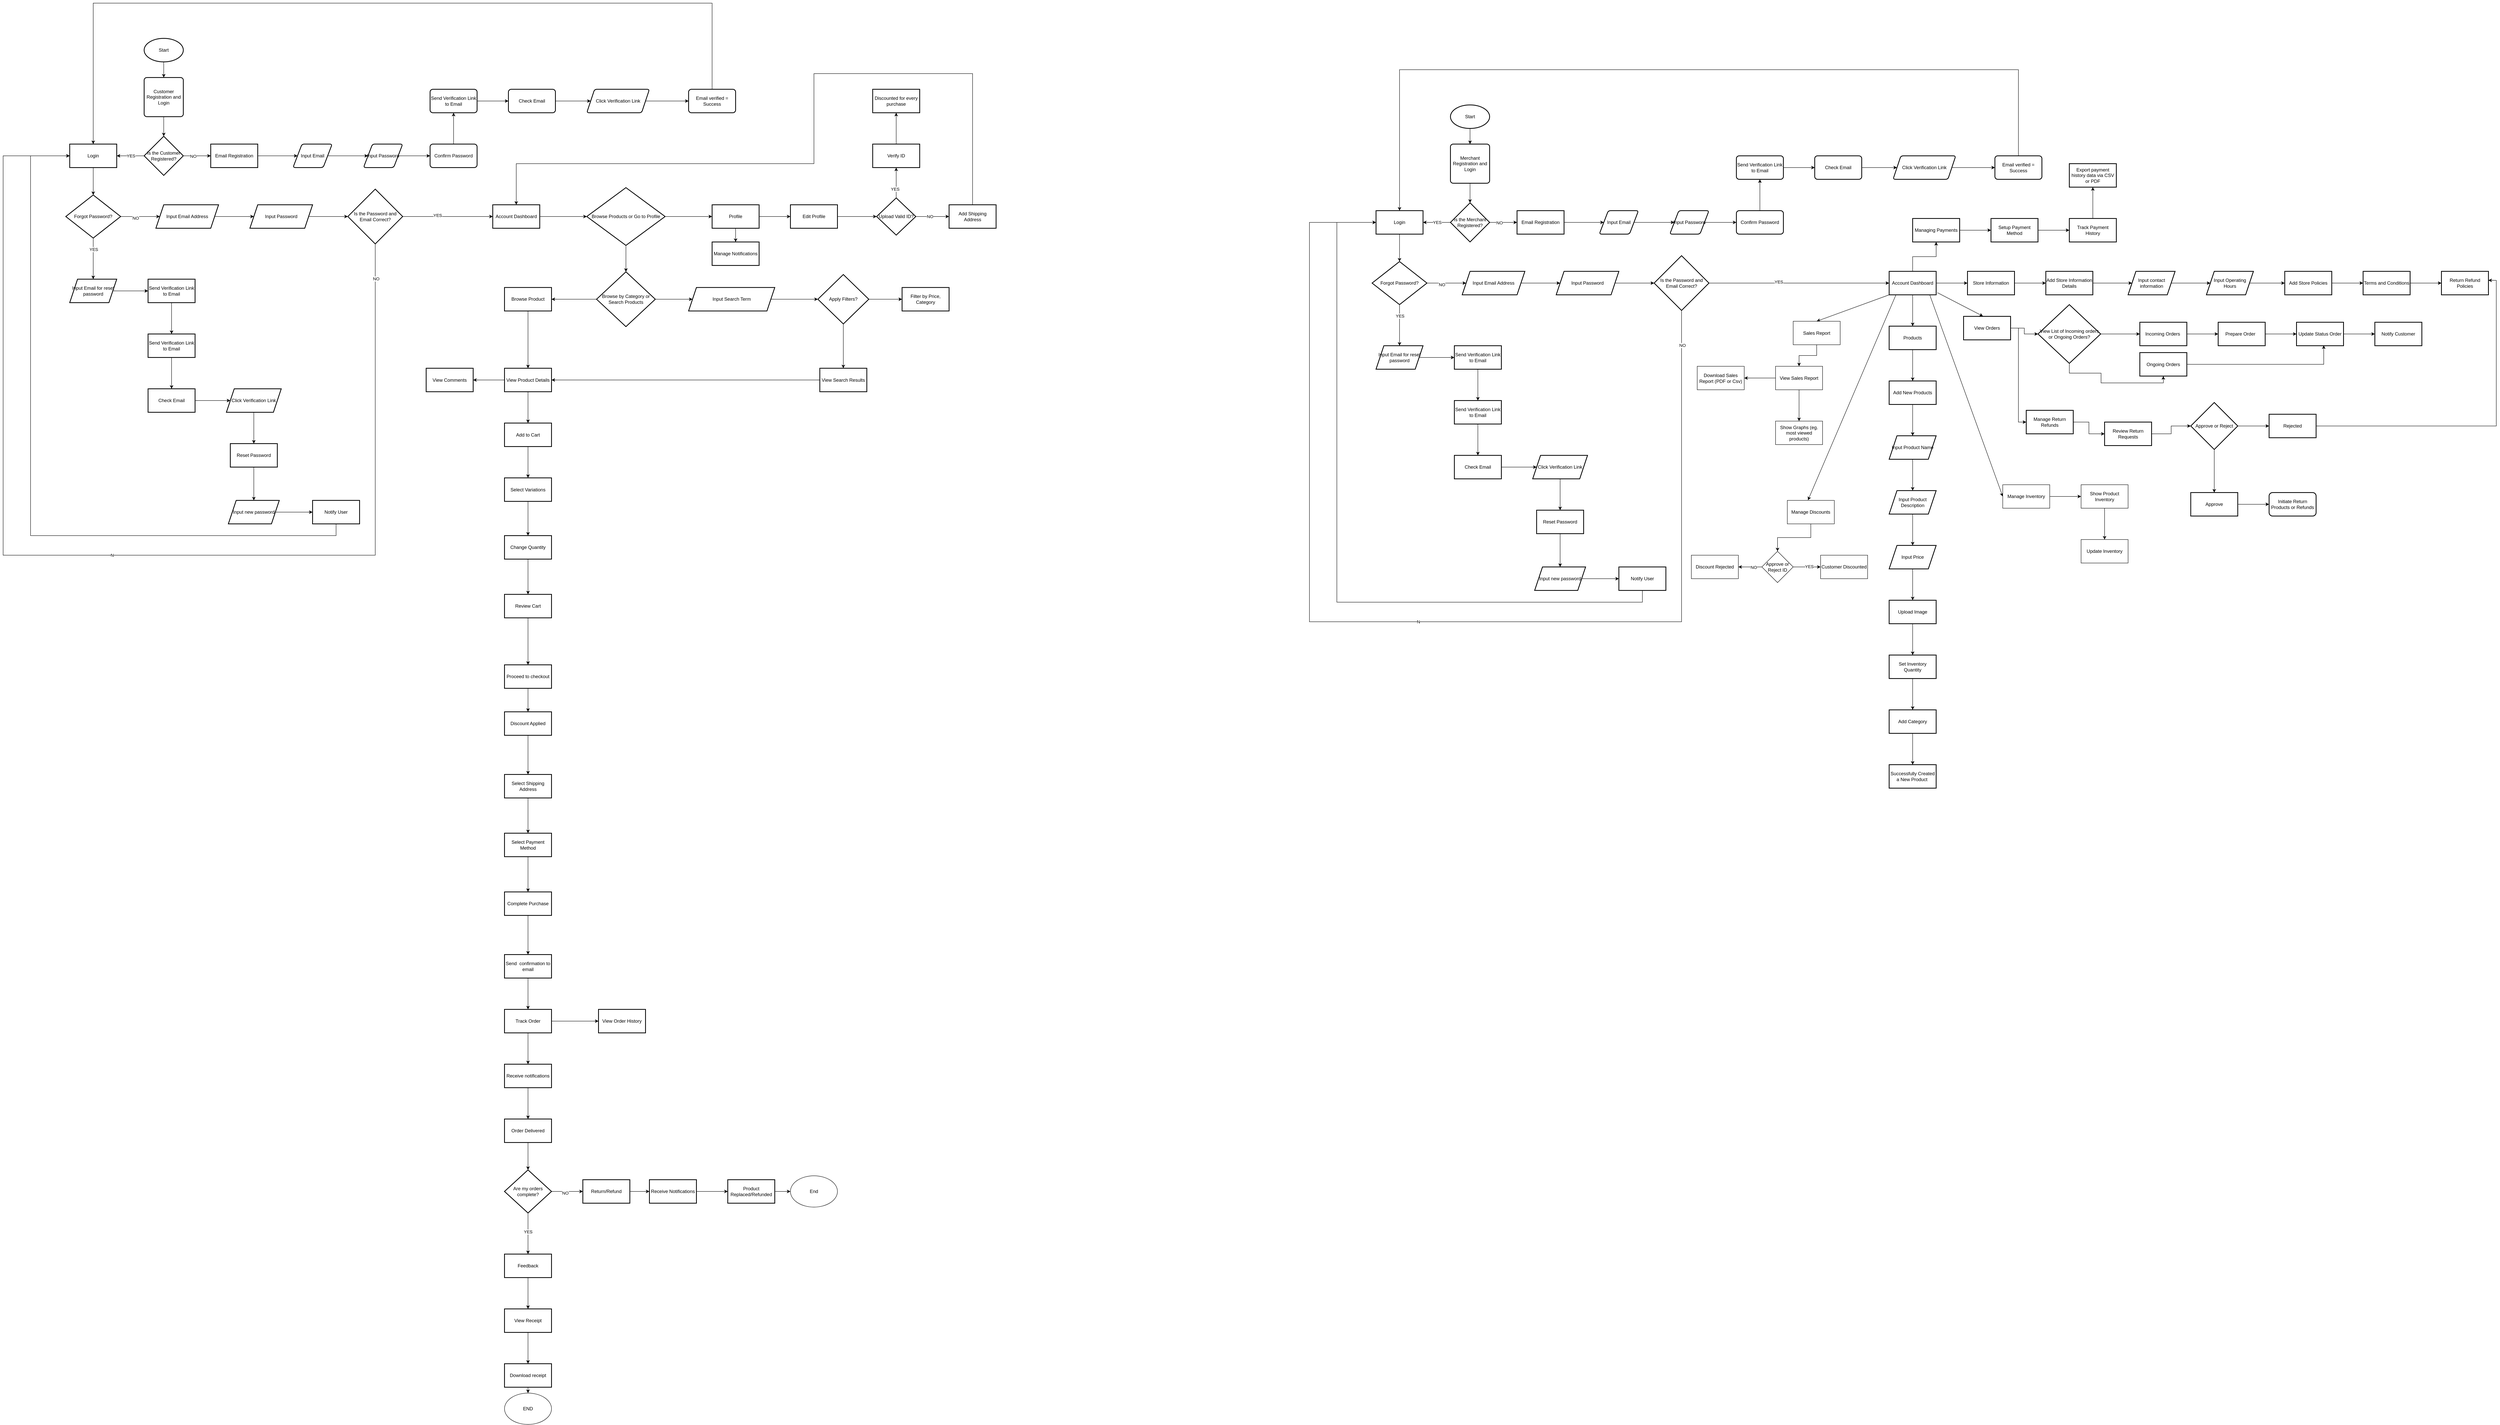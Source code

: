 <mxfile version="24.7.8">
  <diagram name="Page-1" id="QvhmWDUnzijZAXbM7_TB">
    <mxGraphModel dx="19140" dy="10080" grid="1" gridSize="10" guides="1" tooltips="1" connect="1" arrows="1" fold="1" page="1" pageScale="1" pageWidth="850" pageHeight="1100" math="0" shadow="0">
      <root>
        <mxCell id="0" />
        <mxCell id="1" parent="0" />
        <mxCell id="vFlg7M4hYeE5aYaz60vm-236" value="Start" style="strokeWidth=2;html=1;shape=mxgraph.flowchart.start_1;whiteSpace=wrap;" parent="1" vertex="1">
          <mxGeometry x="370" y="220" width="100" height="60" as="geometry" />
        </mxCell>
        <mxCell id="vFlg7M4hYeE5aYaz60vm-237" value="" style="endArrow=classic;html=1;rounded=0;exitX=0.5;exitY=1;exitDx=0;exitDy=0;exitPerimeter=0;entryX=0.5;entryY=0;entryDx=0;entryDy=0;" parent="1" source="vFlg7M4hYeE5aYaz60vm-236" target="vFlg7M4hYeE5aYaz60vm-239" edge="1">
          <mxGeometry width="50" height="50" relative="1" as="geometry">
            <mxPoint x="400" y="370" as="sourcePoint" />
            <mxPoint x="420" y="320" as="targetPoint" />
          </mxGeometry>
        </mxCell>
        <mxCell id="vFlg7M4hYeE5aYaz60vm-238" style="edgeStyle=orthogonalEdgeStyle;rounded=0;orthogonalLoop=1;jettySize=auto;html=1;exitX=0.5;exitY=1;exitDx=0;exitDy=0;" parent="1" source="vFlg7M4hYeE5aYaz60vm-239" target="vFlg7M4hYeE5aYaz60vm-244" edge="1">
          <mxGeometry relative="1" as="geometry">
            <mxPoint x="420.258" y="480" as="targetPoint" />
          </mxGeometry>
        </mxCell>
        <mxCell id="vFlg7M4hYeE5aYaz60vm-239" value="Customer Registration and Login" style="rounded=1;whiteSpace=wrap;html=1;absoluteArcSize=1;arcSize=14;strokeWidth=2;" parent="1" vertex="1">
          <mxGeometry x="370" y="320" width="100" height="100" as="geometry" />
        </mxCell>
        <mxCell id="vFlg7M4hYeE5aYaz60vm-240" value="" style="edgeStyle=orthogonalEdgeStyle;rounded=0;orthogonalLoop=1;jettySize=auto;html=1;" parent="1" source="vFlg7M4hYeE5aYaz60vm-244" target="vFlg7M4hYeE5aYaz60vm-246" edge="1">
          <mxGeometry relative="1" as="geometry" />
        </mxCell>
        <mxCell id="vFlg7M4hYeE5aYaz60vm-241" value="NO" style="edgeLabel;html=1;align=center;verticalAlign=middle;resizable=0;points=[];" parent="vFlg7M4hYeE5aYaz60vm-240" vertex="1" connectable="0">
          <mxGeometry x="-0.282" y="-1" relative="1" as="geometry">
            <mxPoint as="offset" />
          </mxGeometry>
        </mxCell>
        <mxCell id="vFlg7M4hYeE5aYaz60vm-242" value="" style="edgeStyle=orthogonalEdgeStyle;rounded=0;orthogonalLoop=1;jettySize=auto;html=1;" parent="1" source="vFlg7M4hYeE5aYaz60vm-244" target="vFlg7M4hYeE5aYaz60vm-260" edge="1">
          <mxGeometry relative="1" as="geometry" />
        </mxCell>
        <mxCell id="vFlg7M4hYeE5aYaz60vm-243" value="YES" style="edgeLabel;html=1;align=center;verticalAlign=middle;resizable=0;points=[];" parent="vFlg7M4hYeE5aYaz60vm-242" vertex="1" connectable="0">
          <mxGeometry x="-0.011" relative="1" as="geometry">
            <mxPoint as="offset" />
          </mxGeometry>
        </mxCell>
        <mxCell id="vFlg7M4hYeE5aYaz60vm-244" value="Is the Customer Registered?" style="strokeWidth=2;html=1;shape=mxgraph.flowchart.decision;whiteSpace=wrap;" parent="1" vertex="1">
          <mxGeometry x="369.998" y="470" width="100" height="100" as="geometry" />
        </mxCell>
        <mxCell id="vFlg7M4hYeE5aYaz60vm-245" style="edgeStyle=orthogonalEdgeStyle;rounded=0;orthogonalLoop=1;jettySize=auto;html=1;" parent="1" source="vFlg7M4hYeE5aYaz60vm-246" target="vFlg7M4hYeE5aYaz60vm-248" edge="1">
          <mxGeometry relative="1" as="geometry">
            <mxPoint x="710" y="520" as="targetPoint" />
          </mxGeometry>
        </mxCell>
        <mxCell id="vFlg7M4hYeE5aYaz60vm-246" value="Email Registration" style="whiteSpace=wrap;html=1;strokeWidth=2;" parent="1" vertex="1">
          <mxGeometry x="539.998" y="490" width="120" height="60" as="geometry" />
        </mxCell>
        <mxCell id="vFlg7M4hYeE5aYaz60vm-247" value="" style="edgeStyle=orthogonalEdgeStyle;rounded=0;orthogonalLoop=1;jettySize=auto;html=1;" parent="1" source="vFlg7M4hYeE5aYaz60vm-248" target="vFlg7M4hYeE5aYaz60vm-250" edge="1">
          <mxGeometry relative="1" as="geometry" />
        </mxCell>
        <mxCell id="vFlg7M4hYeE5aYaz60vm-248" value="Input Email" style="shape=parallelogram;html=1;strokeWidth=2;perimeter=parallelogramPerimeter;whiteSpace=wrap;rounded=1;arcSize=12;size=0.23;" parent="1" vertex="1">
          <mxGeometry x="750" y="490" width="100" height="60" as="geometry" />
        </mxCell>
        <mxCell id="vFlg7M4hYeE5aYaz60vm-249" value="" style="edgeStyle=orthogonalEdgeStyle;rounded=0;orthogonalLoop=1;jettySize=auto;html=1;" parent="1" source="vFlg7M4hYeE5aYaz60vm-250" target="vFlg7M4hYeE5aYaz60vm-252" edge="1">
          <mxGeometry relative="1" as="geometry" />
        </mxCell>
        <mxCell id="vFlg7M4hYeE5aYaz60vm-250" value="Input Password" style="shape=parallelogram;html=1;strokeWidth=2;perimeter=parallelogramPerimeter;whiteSpace=wrap;rounded=1;arcSize=12;size=0.23;" parent="1" vertex="1">
          <mxGeometry x="930" y="490" width="100" height="60" as="geometry" />
        </mxCell>
        <mxCell id="vFlg7M4hYeE5aYaz60vm-251" value="" style="edgeStyle=orthogonalEdgeStyle;rounded=0;orthogonalLoop=1;jettySize=auto;html=1;" parent="1" source="vFlg7M4hYeE5aYaz60vm-252" target="vFlg7M4hYeE5aYaz60vm-254" edge="1">
          <mxGeometry relative="1" as="geometry" />
        </mxCell>
        <mxCell id="vFlg7M4hYeE5aYaz60vm-252" value="Confirm Password" style="whiteSpace=wrap;html=1;strokeWidth=2;rounded=1;arcSize=12;" parent="1" vertex="1">
          <mxGeometry x="1100" y="490" width="120" height="60" as="geometry" />
        </mxCell>
        <mxCell id="vFlg7M4hYeE5aYaz60vm-253" value="" style="edgeStyle=orthogonalEdgeStyle;rounded=0;orthogonalLoop=1;jettySize=auto;html=1;" parent="1" source="vFlg7M4hYeE5aYaz60vm-254" target="vFlg7M4hYeE5aYaz60vm-256" edge="1">
          <mxGeometry relative="1" as="geometry" />
        </mxCell>
        <mxCell id="vFlg7M4hYeE5aYaz60vm-254" value="Send Verification Link to Email" style="rounded=1;whiteSpace=wrap;html=1;strokeWidth=2;arcSize=12;" parent="1" vertex="1">
          <mxGeometry x="1100" y="350" width="120" height="60" as="geometry" />
        </mxCell>
        <mxCell id="vFlg7M4hYeE5aYaz60vm-255" value="" style="edgeStyle=orthogonalEdgeStyle;rounded=0;orthogonalLoop=1;jettySize=auto;html=1;" parent="1" source="vFlg7M4hYeE5aYaz60vm-256" target="vFlg7M4hYeE5aYaz60vm-258" edge="1">
          <mxGeometry relative="1" as="geometry" />
        </mxCell>
        <mxCell id="vFlg7M4hYeE5aYaz60vm-256" value="Check Email" style="whiteSpace=wrap;html=1;rounded=1;strokeWidth=2;arcSize=12;" parent="1" vertex="1">
          <mxGeometry x="1300" y="350" width="120" height="60" as="geometry" />
        </mxCell>
        <mxCell id="vFlg7M4hYeE5aYaz60vm-257" value="" style="edgeStyle=orthogonalEdgeStyle;rounded=0;orthogonalLoop=1;jettySize=auto;html=1;" parent="1" source="vFlg7M4hYeE5aYaz60vm-258" target="vFlg7M4hYeE5aYaz60vm-262" edge="1">
          <mxGeometry relative="1" as="geometry" />
        </mxCell>
        <mxCell id="vFlg7M4hYeE5aYaz60vm-258" value="Click Verification Link" style="shape=parallelogram;perimeter=parallelogramPerimeter;whiteSpace=wrap;html=1;fixedSize=1;rounded=1;strokeWidth=2;arcSize=12;" parent="1" vertex="1">
          <mxGeometry x="1500" y="350" width="160" height="60" as="geometry" />
        </mxCell>
        <mxCell id="vFlg7M4hYeE5aYaz60vm-259" value="" style="edgeStyle=orthogonalEdgeStyle;rounded=0;orthogonalLoop=1;jettySize=auto;html=1;" parent="1" source="vFlg7M4hYeE5aYaz60vm-260" target="vFlg7M4hYeE5aYaz60vm-267" edge="1">
          <mxGeometry relative="1" as="geometry" />
        </mxCell>
        <mxCell id="vFlg7M4hYeE5aYaz60vm-260" value="Login" style="whiteSpace=wrap;html=1;strokeWidth=2;" parent="1" vertex="1">
          <mxGeometry x="179.998" y="490" width="120" height="60" as="geometry" />
        </mxCell>
        <mxCell id="vFlg7M4hYeE5aYaz60vm-261" style="edgeStyle=orthogonalEdgeStyle;rounded=0;orthogonalLoop=1;jettySize=auto;html=1;" parent="1" source="vFlg7M4hYeE5aYaz60vm-262" target="vFlg7M4hYeE5aYaz60vm-260" edge="1">
          <mxGeometry relative="1" as="geometry">
            <Array as="points">
              <mxPoint x="1820" y="130" />
              <mxPoint x="240" y="130" />
            </Array>
          </mxGeometry>
        </mxCell>
        <mxCell id="vFlg7M4hYeE5aYaz60vm-262" value="Email verified = Success" style="whiteSpace=wrap;html=1;rounded=1;strokeWidth=2;arcSize=12;" parent="1" vertex="1">
          <mxGeometry x="1760" y="350" width="120" height="60" as="geometry" />
        </mxCell>
        <mxCell id="vFlg7M4hYeE5aYaz60vm-263" value="" style="edgeStyle=orthogonalEdgeStyle;rounded=0;orthogonalLoop=1;jettySize=auto;html=1;" parent="1" source="vFlg7M4hYeE5aYaz60vm-267" target="vFlg7M4hYeE5aYaz60vm-269" edge="1">
          <mxGeometry relative="1" as="geometry" />
        </mxCell>
        <mxCell id="vFlg7M4hYeE5aYaz60vm-264" value="NO" style="edgeLabel;html=1;align=center;verticalAlign=middle;resizable=0;points=[];" parent="vFlg7M4hYeE5aYaz60vm-263" vertex="1" connectable="0">
          <mxGeometry x="-0.249" y="-4" relative="1" as="geometry">
            <mxPoint as="offset" />
          </mxGeometry>
        </mxCell>
        <mxCell id="vFlg7M4hYeE5aYaz60vm-265" value="" style="edgeStyle=orthogonalEdgeStyle;rounded=0;orthogonalLoop=1;jettySize=auto;html=1;" parent="1" source="vFlg7M4hYeE5aYaz60vm-267" target="vFlg7M4hYeE5aYaz60vm-280" edge="1">
          <mxGeometry relative="1" as="geometry" />
        </mxCell>
        <mxCell id="vFlg7M4hYeE5aYaz60vm-266" value="YES" style="edgeLabel;html=1;align=center;verticalAlign=middle;resizable=0;points=[];" parent="vFlg7M4hYeE5aYaz60vm-265" vertex="1" connectable="0">
          <mxGeometry x="-0.447" y="1" relative="1" as="geometry">
            <mxPoint as="offset" />
          </mxGeometry>
        </mxCell>
        <mxCell id="vFlg7M4hYeE5aYaz60vm-267" value="Forgot Password?" style="rhombus;whiteSpace=wrap;html=1;strokeWidth=2;" parent="1" vertex="1">
          <mxGeometry x="170" y="620" width="140" height="110" as="geometry" />
        </mxCell>
        <mxCell id="vFlg7M4hYeE5aYaz60vm-268" value="" style="edgeStyle=orthogonalEdgeStyle;rounded=0;orthogonalLoop=1;jettySize=auto;html=1;" parent="1" source="vFlg7M4hYeE5aYaz60vm-269" target="vFlg7M4hYeE5aYaz60vm-271" edge="1">
          <mxGeometry relative="1" as="geometry" />
        </mxCell>
        <mxCell id="vFlg7M4hYeE5aYaz60vm-269" value="Input Email Address" style="shape=parallelogram;perimeter=parallelogramPerimeter;whiteSpace=wrap;html=1;fixedSize=1;strokeWidth=2;" parent="1" vertex="1">
          <mxGeometry x="400" y="645" width="160" height="60" as="geometry" />
        </mxCell>
        <mxCell id="vFlg7M4hYeE5aYaz60vm-270" value="" style="edgeStyle=orthogonalEdgeStyle;rounded=0;orthogonalLoop=1;jettySize=auto;html=1;" parent="1" source="vFlg7M4hYeE5aYaz60vm-271" target="vFlg7M4hYeE5aYaz60vm-276" edge="1">
          <mxGeometry relative="1" as="geometry" />
        </mxCell>
        <mxCell id="vFlg7M4hYeE5aYaz60vm-271" value="Input Password" style="shape=parallelogram;perimeter=parallelogramPerimeter;whiteSpace=wrap;html=1;fixedSize=1;strokeWidth=2;" parent="1" vertex="1">
          <mxGeometry x="640" y="645" width="160" height="60" as="geometry" />
        </mxCell>
        <mxCell id="vFlg7M4hYeE5aYaz60vm-272" value="" style="edgeStyle=orthogonalEdgeStyle;rounded=0;orthogonalLoop=1;jettySize=auto;html=1;" parent="1" source="vFlg7M4hYeE5aYaz60vm-276" target="vFlg7M4hYeE5aYaz60vm-278" edge="1">
          <mxGeometry relative="1" as="geometry" />
        </mxCell>
        <mxCell id="vFlg7M4hYeE5aYaz60vm-273" value="YES" style="edgeLabel;html=1;align=center;verticalAlign=middle;resizable=0;points=[];" parent="vFlg7M4hYeE5aYaz60vm-272" vertex="1" connectable="0">
          <mxGeometry x="-0.227" y="3" relative="1" as="geometry">
            <mxPoint as="offset" />
          </mxGeometry>
        </mxCell>
        <mxCell id="vFlg7M4hYeE5aYaz60vm-274" value="N" style="edgeStyle=orthogonalEdgeStyle;rounded=0;orthogonalLoop=1;jettySize=auto;html=1;" parent="1" source="vFlg7M4hYeE5aYaz60vm-276" target="vFlg7M4hYeE5aYaz60vm-260" edge="1">
          <mxGeometry relative="1" as="geometry">
            <Array as="points">
              <mxPoint x="960" y="830" />
              <mxPoint x="960" y="1540" />
              <mxPoint x="10" y="1540" />
              <mxPoint x="10" y="520" />
            </Array>
          </mxGeometry>
        </mxCell>
        <mxCell id="vFlg7M4hYeE5aYaz60vm-275" value="NO" style="edgeLabel;html=1;align=center;verticalAlign=middle;resizable=0;points=[];" parent="vFlg7M4hYeE5aYaz60vm-274" vertex="1" connectable="0">
          <mxGeometry x="-0.939" y="2" relative="1" as="geometry">
            <mxPoint y="-1" as="offset" />
          </mxGeometry>
        </mxCell>
        <mxCell id="vFlg7M4hYeE5aYaz60vm-276" value="Is the Password and Email Correct?" style="rhombus;whiteSpace=wrap;html=1;strokeWidth=2;" parent="1" vertex="1">
          <mxGeometry x="890" y="605" width="140" height="140" as="geometry" />
        </mxCell>
        <mxCell id="vFlg7M4hYeE5aYaz60vm-277" value="" style="edgeStyle=orthogonalEdgeStyle;rounded=0;orthogonalLoop=1;jettySize=auto;html=1;" parent="1" source="vFlg7M4hYeE5aYaz60vm-278" target="vFlg7M4hYeE5aYaz60vm-297" edge="1">
          <mxGeometry relative="1" as="geometry" />
        </mxCell>
        <mxCell id="vFlg7M4hYeE5aYaz60vm-278" value="Account Dashboard" style="whiteSpace=wrap;html=1;strokeWidth=2;" parent="1" vertex="1">
          <mxGeometry x="1260" y="645" width="120" height="60" as="geometry" />
        </mxCell>
        <mxCell id="vFlg7M4hYeE5aYaz60vm-279" value="" style="edgeStyle=orthogonalEdgeStyle;rounded=0;orthogonalLoop=1;jettySize=auto;html=1;" parent="1" source="vFlg7M4hYeE5aYaz60vm-280" target="vFlg7M4hYeE5aYaz60vm-282" edge="1">
          <mxGeometry relative="1" as="geometry" />
        </mxCell>
        <mxCell id="vFlg7M4hYeE5aYaz60vm-280" value="Input Email for reset password" style="shape=parallelogram;perimeter=parallelogramPerimeter;whiteSpace=wrap;html=1;fixedSize=1;strokeWidth=2;" parent="1" vertex="1">
          <mxGeometry x="180" y="835" width="120" height="60" as="geometry" />
        </mxCell>
        <mxCell id="vFlg7M4hYeE5aYaz60vm-281" value="" style="edgeStyle=orthogonalEdgeStyle;rounded=0;orthogonalLoop=1;jettySize=auto;html=1;" parent="1" source="vFlg7M4hYeE5aYaz60vm-282" target="vFlg7M4hYeE5aYaz60vm-284" edge="1">
          <mxGeometry relative="1" as="geometry" />
        </mxCell>
        <mxCell id="vFlg7M4hYeE5aYaz60vm-282" value="Send Verification Link to Email" style="whiteSpace=wrap;html=1;strokeWidth=2;" parent="1" vertex="1">
          <mxGeometry x="380" y="835" width="120" height="60" as="geometry" />
        </mxCell>
        <mxCell id="vFlg7M4hYeE5aYaz60vm-283" value="" style="edgeStyle=orthogonalEdgeStyle;rounded=0;orthogonalLoop=1;jettySize=auto;html=1;" parent="1" source="vFlg7M4hYeE5aYaz60vm-284" target="vFlg7M4hYeE5aYaz60vm-286" edge="1">
          <mxGeometry relative="1" as="geometry" />
        </mxCell>
        <mxCell id="vFlg7M4hYeE5aYaz60vm-284" value="Send Verification Link to Email" style="whiteSpace=wrap;html=1;strokeWidth=2;" parent="1" vertex="1">
          <mxGeometry x="380" y="975" width="120" height="60" as="geometry" />
        </mxCell>
        <mxCell id="vFlg7M4hYeE5aYaz60vm-285" value="" style="edgeStyle=orthogonalEdgeStyle;rounded=0;orthogonalLoop=1;jettySize=auto;html=1;" parent="1" source="vFlg7M4hYeE5aYaz60vm-286" target="vFlg7M4hYeE5aYaz60vm-288" edge="1">
          <mxGeometry relative="1" as="geometry" />
        </mxCell>
        <mxCell id="vFlg7M4hYeE5aYaz60vm-286" value="Check Email" style="whiteSpace=wrap;html=1;strokeWidth=2;" parent="1" vertex="1">
          <mxGeometry x="380" y="1115" width="120" height="60" as="geometry" />
        </mxCell>
        <mxCell id="vFlg7M4hYeE5aYaz60vm-287" value="" style="edgeStyle=orthogonalEdgeStyle;rounded=0;orthogonalLoop=1;jettySize=auto;html=1;" parent="1" source="vFlg7M4hYeE5aYaz60vm-288" target="vFlg7M4hYeE5aYaz60vm-290" edge="1">
          <mxGeometry relative="1" as="geometry" />
        </mxCell>
        <mxCell id="vFlg7M4hYeE5aYaz60vm-288" value="Click Verification Link" style="shape=parallelogram;perimeter=parallelogramPerimeter;whiteSpace=wrap;html=1;fixedSize=1;strokeWidth=2;" parent="1" vertex="1">
          <mxGeometry x="580" y="1115" width="140" height="60" as="geometry" />
        </mxCell>
        <mxCell id="vFlg7M4hYeE5aYaz60vm-289" value="" style="edgeStyle=orthogonalEdgeStyle;rounded=0;orthogonalLoop=1;jettySize=auto;html=1;" parent="1" source="vFlg7M4hYeE5aYaz60vm-290" target="vFlg7M4hYeE5aYaz60vm-292" edge="1">
          <mxGeometry relative="1" as="geometry" />
        </mxCell>
        <mxCell id="vFlg7M4hYeE5aYaz60vm-290" value="Reset Password" style="whiteSpace=wrap;html=1;strokeWidth=2;" parent="1" vertex="1">
          <mxGeometry x="590" y="1255" width="120" height="60" as="geometry" />
        </mxCell>
        <mxCell id="vFlg7M4hYeE5aYaz60vm-291" value="" style="edgeStyle=orthogonalEdgeStyle;rounded=0;orthogonalLoop=1;jettySize=auto;html=1;" parent="1" source="vFlg7M4hYeE5aYaz60vm-292" target="vFlg7M4hYeE5aYaz60vm-294" edge="1">
          <mxGeometry relative="1" as="geometry" />
        </mxCell>
        <mxCell id="vFlg7M4hYeE5aYaz60vm-292" value="Input new password" style="shape=parallelogram;perimeter=parallelogramPerimeter;whiteSpace=wrap;html=1;fixedSize=1;strokeWidth=2;" parent="1" vertex="1">
          <mxGeometry x="585" y="1400" width="130" height="60" as="geometry" />
        </mxCell>
        <mxCell id="vFlg7M4hYeE5aYaz60vm-293" style="edgeStyle=orthogonalEdgeStyle;rounded=0;orthogonalLoop=1;jettySize=auto;html=1;entryX=0;entryY=0.5;entryDx=0;entryDy=0;" parent="1" source="vFlg7M4hYeE5aYaz60vm-294" target="vFlg7M4hYeE5aYaz60vm-260" edge="1">
          <mxGeometry relative="1" as="geometry">
            <Array as="points">
              <mxPoint x="860" y="1490" />
              <mxPoint x="80" y="1490" />
              <mxPoint x="80" y="520" />
            </Array>
          </mxGeometry>
        </mxCell>
        <mxCell id="vFlg7M4hYeE5aYaz60vm-294" value="Notify User" style="whiteSpace=wrap;html=1;strokeWidth=2;" parent="1" vertex="1">
          <mxGeometry x="800" y="1400" width="120" height="60" as="geometry" />
        </mxCell>
        <mxCell id="vFlg7M4hYeE5aYaz60vm-295" value="" style="edgeStyle=orthogonalEdgeStyle;rounded=0;orthogonalLoop=1;jettySize=auto;html=1;" parent="1" source="vFlg7M4hYeE5aYaz60vm-297" target="vFlg7M4hYeE5aYaz60vm-299" edge="1">
          <mxGeometry relative="1" as="geometry" />
        </mxCell>
        <mxCell id="vFlg7M4hYeE5aYaz60vm-296" value="" style="edgeStyle=orthogonalEdgeStyle;rounded=0;orthogonalLoop=1;jettySize=auto;html=1;" parent="1" source="vFlg7M4hYeE5aYaz60vm-297" target="vFlg7M4hYeE5aYaz60vm-305" edge="1">
          <mxGeometry relative="1" as="geometry" />
        </mxCell>
        <mxCell id="vFlg7M4hYeE5aYaz60vm-297" value="Browse Products or Go to Profile" style="rhombus;whiteSpace=wrap;html=1;strokeWidth=2;" parent="1" vertex="1">
          <mxGeometry x="1500" y="601.25" width="200" height="147.5" as="geometry" />
        </mxCell>
        <mxCell id="vFlg7M4hYeE5aYaz60vm-298" value="" style="edgeStyle=orthogonalEdgeStyle;rounded=0;orthogonalLoop=1;jettySize=auto;html=1;" parent="1" source="vFlg7M4hYeE5aYaz60vm-299" target="vFlg7M4hYeE5aYaz60vm-302" edge="1">
          <mxGeometry relative="1" as="geometry" />
        </mxCell>
        <mxCell id="EH66mAOIcxisVFtr9VtQ-2" style="edgeStyle=orthogonalEdgeStyle;rounded=0;orthogonalLoop=1;jettySize=auto;html=1;" parent="1" source="vFlg7M4hYeE5aYaz60vm-299" target="vFlg7M4hYeE5aYaz60vm-344" edge="1">
          <mxGeometry relative="1" as="geometry" />
        </mxCell>
        <mxCell id="vFlg7M4hYeE5aYaz60vm-299" value="Profile" style="whiteSpace=wrap;html=1;strokeWidth=2;" parent="1" vertex="1">
          <mxGeometry x="1820" y="645" width="120" height="60" as="geometry" />
        </mxCell>
        <mxCell id="vFlg7M4hYeE5aYaz60vm-300" style="edgeStyle=orthogonalEdgeStyle;rounded=0;orthogonalLoop=1;jettySize=auto;html=1;exitX=0.5;exitY=0;exitDx=0;exitDy=0;" parent="1" source="vFlg7M4hYeE5aYaz60vm-343" target="vFlg7M4hYeE5aYaz60vm-278" edge="1">
          <mxGeometry relative="1" as="geometry">
            <mxPoint x="2360" y="330" as="sourcePoint" />
            <Array as="points">
              <mxPoint x="2485" y="310" />
              <mxPoint x="2080" y="310" />
              <mxPoint x="2080" y="540" />
              <mxPoint x="1320" y="540" />
            </Array>
          </mxGeometry>
        </mxCell>
        <mxCell id="vFlg7M4hYeE5aYaz60vm-301" value="" style="edgeStyle=orthogonalEdgeStyle;rounded=0;orthogonalLoop=1;jettySize=auto;html=1;" parent="1" source="vFlg7M4hYeE5aYaz60vm-302" target="vFlg7M4hYeE5aYaz60vm-338" edge="1">
          <mxGeometry relative="1" as="geometry" />
        </mxCell>
        <mxCell id="vFlg7M4hYeE5aYaz60vm-302" value="Edit Profile" style="whiteSpace=wrap;html=1;strokeWidth=2;" parent="1" vertex="1">
          <mxGeometry x="2020" y="645" width="120" height="60" as="geometry" />
        </mxCell>
        <mxCell id="vFlg7M4hYeE5aYaz60vm-303" value="" style="edgeStyle=orthogonalEdgeStyle;rounded=0;orthogonalLoop=1;jettySize=auto;html=1;" parent="1" source="vFlg7M4hYeE5aYaz60vm-305" target="vFlg7M4hYeE5aYaz60vm-307" edge="1">
          <mxGeometry relative="1" as="geometry" />
        </mxCell>
        <mxCell id="vFlg7M4hYeE5aYaz60vm-304" value="" style="edgeStyle=orthogonalEdgeStyle;rounded=0;orthogonalLoop=1;jettySize=auto;html=1;" parent="1" source="vFlg7M4hYeE5aYaz60vm-305" target="vFlg7M4hYeE5aYaz60vm-312" edge="1">
          <mxGeometry relative="1" as="geometry" />
        </mxCell>
        <mxCell id="vFlg7M4hYeE5aYaz60vm-305" value="Browse by Category or Search Products" style="rhombus;whiteSpace=wrap;html=1;strokeWidth=2;" parent="1" vertex="1">
          <mxGeometry x="1525" y="816.25" width="150" height="140" as="geometry" />
        </mxCell>
        <mxCell id="vFlg7M4hYeE5aYaz60vm-306" value="" style="edgeStyle=orthogonalEdgeStyle;rounded=0;orthogonalLoop=1;jettySize=auto;html=1;" parent="1" source="vFlg7M4hYeE5aYaz60vm-307" target="vFlg7M4hYeE5aYaz60vm-310" edge="1">
          <mxGeometry relative="1" as="geometry" />
        </mxCell>
        <mxCell id="vFlg7M4hYeE5aYaz60vm-307" value="Browse Product" style="whiteSpace=wrap;html=1;strokeWidth=2;" parent="1" vertex="1">
          <mxGeometry x="1290" y="856.25" width="120" height="60" as="geometry" />
        </mxCell>
        <mxCell id="vFlg7M4hYeE5aYaz60vm-308" value="" style="edgeStyle=orthogonalEdgeStyle;rounded=0;orthogonalLoop=1;jettySize=auto;html=1;" parent="1" source="vFlg7M4hYeE5aYaz60vm-310" target="vFlg7M4hYeE5aYaz60vm-319" edge="1">
          <mxGeometry relative="1" as="geometry" />
        </mxCell>
        <mxCell id="vFlg7M4hYeE5aYaz60vm-309" value="" style="edgeStyle=orthogonalEdgeStyle;rounded=0;orthogonalLoop=1;jettySize=auto;html=1;" parent="1" source="vFlg7M4hYeE5aYaz60vm-310" target="vFlg7M4hYeE5aYaz60vm-321" edge="1">
          <mxGeometry relative="1" as="geometry" />
        </mxCell>
        <mxCell id="vFlg7M4hYeE5aYaz60vm-310" value="View Product Details" style="whiteSpace=wrap;html=1;strokeWidth=2;" parent="1" vertex="1">
          <mxGeometry x="1290" y="1062.51" width="120" height="60" as="geometry" />
        </mxCell>
        <mxCell id="vFlg7M4hYeE5aYaz60vm-311" value="" style="edgeStyle=orthogonalEdgeStyle;rounded=0;orthogonalLoop=1;jettySize=auto;html=1;" parent="1" source="vFlg7M4hYeE5aYaz60vm-312" target="vFlg7M4hYeE5aYaz60vm-315" edge="1">
          <mxGeometry relative="1" as="geometry" />
        </mxCell>
        <mxCell id="vFlg7M4hYeE5aYaz60vm-312" value="Input Search Term" style="shape=parallelogram;perimeter=parallelogramPerimeter;whiteSpace=wrap;html=1;fixedSize=1;strokeWidth=2;" parent="1" vertex="1">
          <mxGeometry x="1760" y="856.25" width="220" height="60" as="geometry" />
        </mxCell>
        <mxCell id="vFlg7M4hYeE5aYaz60vm-313" value="" style="edgeStyle=orthogonalEdgeStyle;rounded=0;orthogonalLoop=1;jettySize=auto;html=1;" parent="1" source="vFlg7M4hYeE5aYaz60vm-315" target="vFlg7M4hYeE5aYaz60vm-317" edge="1">
          <mxGeometry relative="1" as="geometry" />
        </mxCell>
        <mxCell id="vFlg7M4hYeE5aYaz60vm-314" value="" style="edgeStyle=orthogonalEdgeStyle;rounded=0;orthogonalLoop=1;jettySize=auto;html=1;" parent="1" source="vFlg7M4hYeE5aYaz60vm-315" target="vFlg7M4hYeE5aYaz60vm-318" edge="1">
          <mxGeometry relative="1" as="geometry" />
        </mxCell>
        <mxCell id="vFlg7M4hYeE5aYaz60vm-315" value="Apply Filters?" style="rhombus;whiteSpace=wrap;html=1;strokeWidth=2;" parent="1" vertex="1">
          <mxGeometry x="2090" y="823.13" width="130" height="126.25" as="geometry" />
        </mxCell>
        <mxCell id="vFlg7M4hYeE5aYaz60vm-316" style="edgeStyle=orthogonalEdgeStyle;rounded=0;orthogonalLoop=1;jettySize=auto;html=1;" parent="1" source="vFlg7M4hYeE5aYaz60vm-317" target="vFlg7M4hYeE5aYaz60vm-310" edge="1">
          <mxGeometry relative="1" as="geometry" />
        </mxCell>
        <mxCell id="vFlg7M4hYeE5aYaz60vm-317" value="View Search Results" style="whiteSpace=wrap;html=1;strokeWidth=2;" parent="1" vertex="1">
          <mxGeometry x="2095" y="1062.505" width="120" height="60" as="geometry" />
        </mxCell>
        <mxCell id="vFlg7M4hYeE5aYaz60vm-318" value="Filter by Price, Category" style="whiteSpace=wrap;html=1;strokeWidth=2;" parent="1" vertex="1">
          <mxGeometry x="2305" y="856.255" width="120" height="60" as="geometry" />
        </mxCell>
        <mxCell id="vFlg7M4hYeE5aYaz60vm-319" value="View Comments" style="whiteSpace=wrap;html=1;strokeWidth=2;" parent="1" vertex="1">
          <mxGeometry x="1090" y="1062.51" width="120" height="60" as="geometry" />
        </mxCell>
        <mxCell id="vFlg7M4hYeE5aYaz60vm-320" value="" style="edgeStyle=orthogonalEdgeStyle;rounded=0;orthogonalLoop=1;jettySize=auto;html=1;" parent="1" source="vFlg7M4hYeE5aYaz60vm-321" target="vFlg7M4hYeE5aYaz60vm-323" edge="1">
          <mxGeometry relative="1" as="geometry" />
        </mxCell>
        <mxCell id="vFlg7M4hYeE5aYaz60vm-321" value="Add to Cart" style="whiteSpace=wrap;html=1;strokeWidth=2;" parent="1" vertex="1">
          <mxGeometry x="1290" y="1202.51" width="120" height="60" as="geometry" />
        </mxCell>
        <mxCell id="vFlg7M4hYeE5aYaz60vm-322" value="" style="edgeStyle=orthogonalEdgeStyle;rounded=0;orthogonalLoop=1;jettySize=auto;html=1;" parent="1" source="vFlg7M4hYeE5aYaz60vm-323" target="vFlg7M4hYeE5aYaz60vm-325" edge="1">
          <mxGeometry relative="1" as="geometry" />
        </mxCell>
        <mxCell id="vFlg7M4hYeE5aYaz60vm-323" value="Select Variations" style="whiteSpace=wrap;html=1;strokeWidth=2;" parent="1" vertex="1">
          <mxGeometry x="1290" y="1342.51" width="120" height="60" as="geometry" />
        </mxCell>
        <mxCell id="vFlg7M4hYeE5aYaz60vm-324" value="" style="edgeStyle=orthogonalEdgeStyle;rounded=0;orthogonalLoop=1;jettySize=auto;html=1;" parent="1" source="vFlg7M4hYeE5aYaz60vm-325" target="vFlg7M4hYeE5aYaz60vm-327" edge="1">
          <mxGeometry relative="1" as="geometry" />
        </mxCell>
        <mxCell id="vFlg7M4hYeE5aYaz60vm-325" value="Change Quantity" style="whiteSpace=wrap;html=1;strokeWidth=2;" parent="1" vertex="1">
          <mxGeometry x="1290" y="1490" width="120" height="60" as="geometry" />
        </mxCell>
        <mxCell id="vFlg7M4hYeE5aYaz60vm-326" value="" style="edgeStyle=orthogonalEdgeStyle;rounded=0;orthogonalLoop=1;jettySize=auto;html=1;" parent="1" source="vFlg7M4hYeE5aYaz60vm-327" target="vFlg7M4hYeE5aYaz60vm-329" edge="1">
          <mxGeometry relative="1" as="geometry" />
        </mxCell>
        <mxCell id="vFlg7M4hYeE5aYaz60vm-327" value="Review Cart" style="whiteSpace=wrap;html=1;strokeWidth=2;" parent="1" vertex="1">
          <mxGeometry x="1290" y="1640" width="120" height="60" as="geometry" />
        </mxCell>
        <mxCell id="vFlg7M4hYeE5aYaz60vm-328" value="" style="edgeStyle=orthogonalEdgeStyle;rounded=0;orthogonalLoop=1;jettySize=auto;html=1;" parent="1" source="vFlg7M4hYeE5aYaz60vm-329" target="vFlg7M4hYeE5aYaz60vm-346" edge="1">
          <mxGeometry relative="1" as="geometry" />
        </mxCell>
        <mxCell id="vFlg7M4hYeE5aYaz60vm-329" value="Proceed to checkout" style="whiteSpace=wrap;html=1;strokeWidth=2;" parent="1" vertex="1">
          <mxGeometry x="1290" y="1820" width="120" height="60" as="geometry" />
        </mxCell>
        <mxCell id="vFlg7M4hYeE5aYaz60vm-330" value="" style="edgeStyle=orthogonalEdgeStyle;rounded=0;orthogonalLoop=1;jettySize=auto;html=1;" parent="1" source="vFlg7M4hYeE5aYaz60vm-331" target="vFlg7M4hYeE5aYaz60vm-333" edge="1">
          <mxGeometry relative="1" as="geometry" />
        </mxCell>
        <mxCell id="vFlg7M4hYeE5aYaz60vm-331" value="Select Shipping Address" style="whiteSpace=wrap;html=1;strokeWidth=2;" parent="1" vertex="1">
          <mxGeometry x="1290" y="2100.005" width="120" height="60" as="geometry" />
        </mxCell>
        <mxCell id="vFlg7M4hYeE5aYaz60vm-332" value="" style="edgeStyle=orthogonalEdgeStyle;rounded=0;orthogonalLoop=1;jettySize=auto;html=1;" parent="1" source="vFlg7M4hYeE5aYaz60vm-333" target="vFlg7M4hYeE5aYaz60vm-348" edge="1">
          <mxGeometry relative="1" as="geometry" />
        </mxCell>
        <mxCell id="vFlg7M4hYeE5aYaz60vm-333" value="Select Payment Method" style="whiteSpace=wrap;html=1;strokeWidth=2;" parent="1" vertex="1">
          <mxGeometry x="1290" y="2250.005" width="120" height="60" as="geometry" />
        </mxCell>
        <mxCell id="vFlg7M4hYeE5aYaz60vm-334" value="" style="edgeStyle=orthogonalEdgeStyle;rounded=0;orthogonalLoop=1;jettySize=auto;html=1;" parent="1" source="vFlg7M4hYeE5aYaz60vm-338" target="vFlg7M4hYeE5aYaz60vm-340" edge="1">
          <mxGeometry relative="1" as="geometry" />
        </mxCell>
        <mxCell id="vFlg7M4hYeE5aYaz60vm-335" value="YES" style="edgeLabel;html=1;align=center;verticalAlign=middle;resizable=0;points=[];" parent="vFlg7M4hYeE5aYaz60vm-334" vertex="1" connectable="0">
          <mxGeometry x="-0.406" y="3" relative="1" as="geometry">
            <mxPoint as="offset" />
          </mxGeometry>
        </mxCell>
        <mxCell id="vFlg7M4hYeE5aYaz60vm-336" value="" style="edgeStyle=orthogonalEdgeStyle;rounded=0;orthogonalLoop=1;jettySize=auto;html=1;" parent="1" source="vFlg7M4hYeE5aYaz60vm-338" target="vFlg7M4hYeE5aYaz60vm-343" edge="1">
          <mxGeometry relative="1" as="geometry" />
        </mxCell>
        <mxCell id="vFlg7M4hYeE5aYaz60vm-337" value="NO" style="edgeLabel;html=1;align=center;verticalAlign=middle;resizable=0;points=[];" parent="vFlg7M4hYeE5aYaz60vm-336" vertex="1" connectable="0">
          <mxGeometry x="-0.157" relative="1" as="geometry">
            <mxPoint as="offset" />
          </mxGeometry>
        </mxCell>
        <mxCell id="vFlg7M4hYeE5aYaz60vm-338" value="Upload Valid ID?" style="rhombus;whiteSpace=wrap;html=1;strokeWidth=2;" parent="1" vertex="1">
          <mxGeometry x="2240" y="627.5" width="100" height="95" as="geometry" />
        </mxCell>
        <mxCell id="vFlg7M4hYeE5aYaz60vm-339" value="" style="edgeStyle=orthogonalEdgeStyle;rounded=0;orthogonalLoop=1;jettySize=auto;html=1;" parent="1" source="vFlg7M4hYeE5aYaz60vm-340" target="vFlg7M4hYeE5aYaz60vm-341" edge="1">
          <mxGeometry relative="1" as="geometry" />
        </mxCell>
        <mxCell id="vFlg7M4hYeE5aYaz60vm-340" value="Verify ID" style="whiteSpace=wrap;html=1;strokeWidth=2;" parent="1" vertex="1">
          <mxGeometry x="2230" y="490" width="120" height="60" as="geometry" />
        </mxCell>
        <mxCell id="vFlg7M4hYeE5aYaz60vm-341" value="Discounted for every purchase" style="whiteSpace=wrap;html=1;strokeWidth=2;" parent="1" vertex="1">
          <mxGeometry x="2230" y="350" width="120" height="60" as="geometry" />
        </mxCell>
        <mxCell id="vFlg7M4hYeE5aYaz60vm-343" value="Add Shipping Address" style="whiteSpace=wrap;html=1;strokeWidth=2;" parent="1" vertex="1">
          <mxGeometry x="2425" y="645" width="120" height="60" as="geometry" />
        </mxCell>
        <mxCell id="vFlg7M4hYeE5aYaz60vm-344" value="Manage Notifications" style="whiteSpace=wrap;html=1;strokeWidth=2;" parent="1" vertex="1">
          <mxGeometry x="1820" y="740" width="120" height="60" as="geometry" />
        </mxCell>
        <mxCell id="vFlg7M4hYeE5aYaz60vm-345" style="edgeStyle=orthogonalEdgeStyle;rounded=0;orthogonalLoop=1;jettySize=auto;html=1;" parent="1" source="vFlg7M4hYeE5aYaz60vm-346" target="vFlg7M4hYeE5aYaz60vm-331" edge="1">
          <mxGeometry relative="1" as="geometry" />
        </mxCell>
        <mxCell id="vFlg7M4hYeE5aYaz60vm-346" value="Discount Applied" style="whiteSpace=wrap;html=1;strokeWidth=2;" parent="1" vertex="1">
          <mxGeometry x="1290" y="1940" width="120" height="60" as="geometry" />
        </mxCell>
        <mxCell id="vFlg7M4hYeE5aYaz60vm-347" value="" style="edgeStyle=orthogonalEdgeStyle;rounded=0;orthogonalLoop=1;jettySize=auto;html=1;" parent="1" source="vFlg7M4hYeE5aYaz60vm-348" target="vFlg7M4hYeE5aYaz60vm-350" edge="1">
          <mxGeometry relative="1" as="geometry" />
        </mxCell>
        <mxCell id="vFlg7M4hYeE5aYaz60vm-348" value="Complete Purchase" style="whiteSpace=wrap;html=1;strokeWidth=2;" parent="1" vertex="1">
          <mxGeometry x="1290" y="2399.995" width="120" height="60" as="geometry" />
        </mxCell>
        <mxCell id="vFlg7M4hYeE5aYaz60vm-349" value="" style="edgeStyle=orthogonalEdgeStyle;rounded=0;orthogonalLoop=1;jettySize=auto;html=1;" parent="1" source="vFlg7M4hYeE5aYaz60vm-350" target="vFlg7M4hYeE5aYaz60vm-353" edge="1">
          <mxGeometry relative="1" as="geometry" />
        </mxCell>
        <mxCell id="vFlg7M4hYeE5aYaz60vm-350" value="Send&amp;nbsp; confirmation to email" style="whiteSpace=wrap;html=1;strokeWidth=2;" parent="1" vertex="1">
          <mxGeometry x="1290" y="2560.005" width="120" height="60" as="geometry" />
        </mxCell>
        <mxCell id="vFlg7M4hYeE5aYaz60vm-351" value="" style="edgeStyle=orthogonalEdgeStyle;rounded=0;orthogonalLoop=1;jettySize=auto;html=1;" parent="1" source="vFlg7M4hYeE5aYaz60vm-353" target="vFlg7M4hYeE5aYaz60vm-355" edge="1">
          <mxGeometry relative="1" as="geometry" />
        </mxCell>
        <mxCell id="vFlg7M4hYeE5aYaz60vm-352" value="" style="edgeStyle=orthogonalEdgeStyle;rounded=0;orthogonalLoop=1;jettySize=auto;html=1;" parent="1" source="vFlg7M4hYeE5aYaz60vm-353" target="vFlg7M4hYeE5aYaz60vm-356" edge="1">
          <mxGeometry relative="1" as="geometry" />
        </mxCell>
        <mxCell id="vFlg7M4hYeE5aYaz60vm-353" value="Track Order" style="whiteSpace=wrap;html=1;strokeWidth=2;" parent="1" vertex="1">
          <mxGeometry x="1290" y="2700.005" width="120" height="60" as="geometry" />
        </mxCell>
        <mxCell id="vFlg7M4hYeE5aYaz60vm-354" value="" style="edgeStyle=orthogonalEdgeStyle;rounded=0;orthogonalLoop=1;jettySize=auto;html=1;" parent="1" source="vFlg7M4hYeE5aYaz60vm-355" target="vFlg7M4hYeE5aYaz60vm-358" edge="1">
          <mxGeometry relative="1" as="geometry" />
        </mxCell>
        <mxCell id="vFlg7M4hYeE5aYaz60vm-355" value="Receive notifications" style="whiteSpace=wrap;html=1;strokeWidth=2;" parent="1" vertex="1">
          <mxGeometry x="1290" y="2840.005" width="120" height="60" as="geometry" />
        </mxCell>
        <mxCell id="vFlg7M4hYeE5aYaz60vm-356" value="View Order History" style="whiteSpace=wrap;html=1;strokeWidth=2;" parent="1" vertex="1">
          <mxGeometry x="1530" y="2700.005" width="120" height="60" as="geometry" />
        </mxCell>
        <mxCell id="vFlg7M4hYeE5aYaz60vm-357" value="" style="edgeStyle=orthogonalEdgeStyle;rounded=0;orthogonalLoop=1;jettySize=auto;html=1;" parent="1" source="vFlg7M4hYeE5aYaz60vm-358" target="vFlg7M4hYeE5aYaz60vm-362" edge="1">
          <mxGeometry relative="1" as="geometry" />
        </mxCell>
        <mxCell id="vFlg7M4hYeE5aYaz60vm-358" value="Order Delivered" style="whiteSpace=wrap;html=1;strokeWidth=2;" parent="1" vertex="1">
          <mxGeometry x="1290" y="2980.005" width="120" height="60" as="geometry" />
        </mxCell>
        <mxCell id="vFlg7M4hYeE5aYaz60vm-359" value="" style="edgeStyle=orthogonalEdgeStyle;rounded=0;orthogonalLoop=1;jettySize=auto;html=1;" parent="1" source="vFlg7M4hYeE5aYaz60vm-362" target="vFlg7M4hYeE5aYaz60vm-364" edge="1">
          <mxGeometry relative="1" as="geometry" />
        </mxCell>
        <mxCell id="vFlg7M4hYeE5aYaz60vm-360" value="NO" style="edgeLabel;html=1;align=center;verticalAlign=middle;resizable=0;points=[];" parent="vFlg7M4hYeE5aYaz60vm-359" vertex="1" connectable="0">
          <mxGeometry x="-0.142" y="-4" relative="1" as="geometry">
            <mxPoint as="offset" />
          </mxGeometry>
        </mxCell>
        <mxCell id="vFlg7M4hYeE5aYaz60vm-361" value="" style="edgeStyle=orthogonalEdgeStyle;rounded=0;orthogonalLoop=1;jettySize=auto;html=1;" parent="1" source="vFlg7M4hYeE5aYaz60vm-362" target="vFlg7M4hYeE5aYaz60vm-368" edge="1">
          <mxGeometry relative="1" as="geometry" />
        </mxCell>
        <mxCell id="EH66mAOIcxisVFtr9VtQ-3" value="YES" style="edgeLabel;html=1;align=center;verticalAlign=middle;resizable=0;points=[];" parent="vFlg7M4hYeE5aYaz60vm-361" vertex="1" connectable="0">
          <mxGeometry x="-0.088" relative="1" as="geometry">
            <mxPoint as="offset" />
          </mxGeometry>
        </mxCell>
        <mxCell id="vFlg7M4hYeE5aYaz60vm-362" value="Are my orders complete?" style="rhombus;whiteSpace=wrap;html=1;strokeWidth=2;" parent="1" vertex="1">
          <mxGeometry x="1290" y="3110.01" width="120" height="109.99" as="geometry" />
        </mxCell>
        <mxCell id="EH66mAOIcxisVFtr9VtQ-16" style="edgeStyle=orthogonalEdgeStyle;rounded=0;orthogonalLoop=1;jettySize=auto;html=1;" parent="1" source="vFlg7M4hYeE5aYaz60vm-364" target="EH66mAOIcxisVFtr9VtQ-7" edge="1">
          <mxGeometry relative="1" as="geometry" />
        </mxCell>
        <mxCell id="vFlg7M4hYeE5aYaz60vm-364" value="Return/Refund" style="whiteSpace=wrap;html=1;strokeWidth=2;" parent="1" vertex="1">
          <mxGeometry x="1490" y="3135.005" width="120" height="60" as="geometry" />
        </mxCell>
        <mxCell id="SZwT-4OidSpaLjLifyNR-2" value="" style="edgeStyle=orthogonalEdgeStyle;rounded=0;orthogonalLoop=1;jettySize=auto;html=1;" edge="1" parent="1" source="vFlg7M4hYeE5aYaz60vm-368" target="SZwT-4OidSpaLjLifyNR-1">
          <mxGeometry relative="1" as="geometry" />
        </mxCell>
        <mxCell id="vFlg7M4hYeE5aYaz60vm-368" value="Feedback" style="whiteSpace=wrap;html=1;strokeWidth=2;" parent="1" vertex="1">
          <mxGeometry x="1290" y="3324.995" width="120" height="60" as="geometry" />
        </mxCell>
        <mxCell id="vFlg7M4hYeE5aYaz60vm-620" value="Start" style="strokeWidth=2;html=1;shape=mxgraph.flowchart.start_1;whiteSpace=wrap;" parent="1" vertex="1">
          <mxGeometry x="3705" y="390" width="100" height="60" as="geometry" />
        </mxCell>
        <mxCell id="vFlg7M4hYeE5aYaz60vm-621" value="" style="endArrow=classic;html=1;rounded=0;exitX=0.5;exitY=1;exitDx=0;exitDy=0;exitPerimeter=0;entryX=0.5;entryY=0;entryDx=0;entryDy=0;" parent="1" source="vFlg7M4hYeE5aYaz60vm-620" target="vFlg7M4hYeE5aYaz60vm-623" edge="1">
          <mxGeometry width="50" height="50" relative="1" as="geometry">
            <mxPoint x="3735" y="540" as="sourcePoint" />
            <mxPoint x="3755" y="490" as="targetPoint" />
          </mxGeometry>
        </mxCell>
        <mxCell id="vFlg7M4hYeE5aYaz60vm-622" style="edgeStyle=orthogonalEdgeStyle;rounded=0;orthogonalLoop=1;jettySize=auto;html=1;exitX=0.5;exitY=1;exitDx=0;exitDy=0;" parent="1" source="vFlg7M4hYeE5aYaz60vm-623" target="vFlg7M4hYeE5aYaz60vm-628" edge="1">
          <mxGeometry relative="1" as="geometry">
            <mxPoint x="3755.258" y="650" as="targetPoint" />
          </mxGeometry>
        </mxCell>
        <mxCell id="vFlg7M4hYeE5aYaz60vm-623" value="Merchant Registration and Login" style="rounded=1;whiteSpace=wrap;html=1;absoluteArcSize=1;arcSize=14;strokeWidth=2;" parent="1" vertex="1">
          <mxGeometry x="3705" y="490" width="100" height="100" as="geometry" />
        </mxCell>
        <mxCell id="vFlg7M4hYeE5aYaz60vm-624" value="" style="edgeStyle=orthogonalEdgeStyle;rounded=0;orthogonalLoop=1;jettySize=auto;html=1;" parent="1" source="vFlg7M4hYeE5aYaz60vm-628" target="vFlg7M4hYeE5aYaz60vm-630" edge="1">
          <mxGeometry relative="1" as="geometry" />
        </mxCell>
        <mxCell id="vFlg7M4hYeE5aYaz60vm-625" value="NO" style="edgeLabel;html=1;align=center;verticalAlign=middle;resizable=0;points=[];" parent="vFlg7M4hYeE5aYaz60vm-624" vertex="1" connectable="0">
          <mxGeometry x="-0.282" y="-1" relative="1" as="geometry">
            <mxPoint as="offset" />
          </mxGeometry>
        </mxCell>
        <mxCell id="vFlg7M4hYeE5aYaz60vm-626" value="" style="edgeStyle=orthogonalEdgeStyle;rounded=0;orthogonalLoop=1;jettySize=auto;html=1;" parent="1" source="vFlg7M4hYeE5aYaz60vm-628" target="vFlg7M4hYeE5aYaz60vm-644" edge="1">
          <mxGeometry relative="1" as="geometry" />
        </mxCell>
        <mxCell id="vFlg7M4hYeE5aYaz60vm-627" value="YES" style="edgeLabel;html=1;align=center;verticalAlign=middle;resizable=0;points=[];" parent="vFlg7M4hYeE5aYaz60vm-626" vertex="1" connectable="0">
          <mxGeometry x="-0.011" relative="1" as="geometry">
            <mxPoint as="offset" />
          </mxGeometry>
        </mxCell>
        <mxCell id="vFlg7M4hYeE5aYaz60vm-628" value="Is the Merchant Registered?" style="strokeWidth=2;html=1;shape=mxgraph.flowchart.decision;whiteSpace=wrap;" parent="1" vertex="1">
          <mxGeometry x="3704.998" y="640" width="100" height="100" as="geometry" />
        </mxCell>
        <mxCell id="vFlg7M4hYeE5aYaz60vm-629" style="edgeStyle=orthogonalEdgeStyle;rounded=0;orthogonalLoop=1;jettySize=auto;html=1;" parent="1" source="vFlg7M4hYeE5aYaz60vm-630" target="vFlg7M4hYeE5aYaz60vm-632" edge="1">
          <mxGeometry relative="1" as="geometry">
            <mxPoint x="4045" y="690" as="targetPoint" />
          </mxGeometry>
        </mxCell>
        <mxCell id="vFlg7M4hYeE5aYaz60vm-630" value="Email Registration" style="whiteSpace=wrap;html=1;strokeWidth=2;" parent="1" vertex="1">
          <mxGeometry x="3874.998" y="660" width="120" height="60" as="geometry" />
        </mxCell>
        <mxCell id="vFlg7M4hYeE5aYaz60vm-631" value="" style="edgeStyle=orthogonalEdgeStyle;rounded=0;orthogonalLoop=1;jettySize=auto;html=1;" parent="1" source="vFlg7M4hYeE5aYaz60vm-632" target="vFlg7M4hYeE5aYaz60vm-634" edge="1">
          <mxGeometry relative="1" as="geometry" />
        </mxCell>
        <mxCell id="vFlg7M4hYeE5aYaz60vm-632" value="Input Email" style="shape=parallelogram;html=1;strokeWidth=2;perimeter=parallelogramPerimeter;whiteSpace=wrap;rounded=1;arcSize=12;size=0.23;" parent="1" vertex="1">
          <mxGeometry x="4085" y="660" width="100" height="60" as="geometry" />
        </mxCell>
        <mxCell id="vFlg7M4hYeE5aYaz60vm-633" value="" style="edgeStyle=orthogonalEdgeStyle;rounded=0;orthogonalLoop=1;jettySize=auto;html=1;" parent="1" source="vFlg7M4hYeE5aYaz60vm-634" target="vFlg7M4hYeE5aYaz60vm-636" edge="1">
          <mxGeometry relative="1" as="geometry" />
        </mxCell>
        <mxCell id="vFlg7M4hYeE5aYaz60vm-634" value="Input Password" style="shape=parallelogram;html=1;strokeWidth=2;perimeter=parallelogramPerimeter;whiteSpace=wrap;rounded=1;arcSize=12;size=0.23;" parent="1" vertex="1">
          <mxGeometry x="4265" y="660" width="100" height="60" as="geometry" />
        </mxCell>
        <mxCell id="vFlg7M4hYeE5aYaz60vm-635" value="" style="edgeStyle=orthogonalEdgeStyle;rounded=0;orthogonalLoop=1;jettySize=auto;html=1;" parent="1" source="vFlg7M4hYeE5aYaz60vm-636" target="vFlg7M4hYeE5aYaz60vm-638" edge="1">
          <mxGeometry relative="1" as="geometry" />
        </mxCell>
        <mxCell id="vFlg7M4hYeE5aYaz60vm-636" value="Confirm Password" style="whiteSpace=wrap;html=1;strokeWidth=2;rounded=1;arcSize=12;" parent="1" vertex="1">
          <mxGeometry x="4435" y="660" width="120" height="60" as="geometry" />
        </mxCell>
        <mxCell id="vFlg7M4hYeE5aYaz60vm-637" value="" style="edgeStyle=orthogonalEdgeStyle;rounded=0;orthogonalLoop=1;jettySize=auto;html=1;" parent="1" source="vFlg7M4hYeE5aYaz60vm-638" target="vFlg7M4hYeE5aYaz60vm-640" edge="1">
          <mxGeometry relative="1" as="geometry" />
        </mxCell>
        <mxCell id="vFlg7M4hYeE5aYaz60vm-638" value="Send Verification Link to Email" style="rounded=1;whiteSpace=wrap;html=1;strokeWidth=2;arcSize=12;" parent="1" vertex="1">
          <mxGeometry x="4435" y="520" width="120" height="60" as="geometry" />
        </mxCell>
        <mxCell id="vFlg7M4hYeE5aYaz60vm-639" value="" style="edgeStyle=orthogonalEdgeStyle;rounded=0;orthogonalLoop=1;jettySize=auto;html=1;" parent="1" source="vFlg7M4hYeE5aYaz60vm-640" target="vFlg7M4hYeE5aYaz60vm-642" edge="1">
          <mxGeometry relative="1" as="geometry" />
        </mxCell>
        <mxCell id="vFlg7M4hYeE5aYaz60vm-640" value="Check Email" style="whiteSpace=wrap;html=1;rounded=1;strokeWidth=2;arcSize=12;" parent="1" vertex="1">
          <mxGeometry x="4635" y="520" width="120" height="60" as="geometry" />
        </mxCell>
        <mxCell id="vFlg7M4hYeE5aYaz60vm-641" value="" style="edgeStyle=orthogonalEdgeStyle;rounded=0;orthogonalLoop=1;jettySize=auto;html=1;" parent="1" source="vFlg7M4hYeE5aYaz60vm-642" target="vFlg7M4hYeE5aYaz60vm-646" edge="1">
          <mxGeometry relative="1" as="geometry" />
        </mxCell>
        <mxCell id="vFlg7M4hYeE5aYaz60vm-642" value="Click Verification Link" style="shape=parallelogram;perimeter=parallelogramPerimeter;whiteSpace=wrap;html=1;fixedSize=1;rounded=1;strokeWidth=2;arcSize=12;" parent="1" vertex="1">
          <mxGeometry x="4835" y="520" width="160" height="60" as="geometry" />
        </mxCell>
        <mxCell id="vFlg7M4hYeE5aYaz60vm-643" value="" style="edgeStyle=orthogonalEdgeStyle;rounded=0;orthogonalLoop=1;jettySize=auto;html=1;" parent="1" source="vFlg7M4hYeE5aYaz60vm-644" target="vFlg7M4hYeE5aYaz60vm-651" edge="1">
          <mxGeometry relative="1" as="geometry" />
        </mxCell>
        <mxCell id="vFlg7M4hYeE5aYaz60vm-644" value="Login" style="whiteSpace=wrap;html=1;strokeWidth=2;" parent="1" vertex="1">
          <mxGeometry x="3514.998" y="660" width="120" height="60" as="geometry" />
        </mxCell>
        <mxCell id="vFlg7M4hYeE5aYaz60vm-645" style="edgeStyle=orthogonalEdgeStyle;rounded=0;orthogonalLoop=1;jettySize=auto;html=1;" parent="1" source="vFlg7M4hYeE5aYaz60vm-646" target="vFlg7M4hYeE5aYaz60vm-644" edge="1">
          <mxGeometry relative="1" as="geometry">
            <Array as="points">
              <mxPoint x="5155" y="300" />
              <mxPoint x="3575" y="300" />
            </Array>
          </mxGeometry>
        </mxCell>
        <mxCell id="vFlg7M4hYeE5aYaz60vm-646" value="Email verified = Success" style="whiteSpace=wrap;html=1;rounded=1;strokeWidth=2;arcSize=12;" parent="1" vertex="1">
          <mxGeometry x="5095" y="520" width="120" height="60" as="geometry" />
        </mxCell>
        <mxCell id="vFlg7M4hYeE5aYaz60vm-647" value="" style="edgeStyle=orthogonalEdgeStyle;rounded=0;orthogonalLoop=1;jettySize=auto;html=1;" parent="1" source="vFlg7M4hYeE5aYaz60vm-651" target="vFlg7M4hYeE5aYaz60vm-653" edge="1">
          <mxGeometry relative="1" as="geometry" />
        </mxCell>
        <mxCell id="vFlg7M4hYeE5aYaz60vm-648" value="NO" style="edgeLabel;html=1;align=center;verticalAlign=middle;resizable=0;points=[];" parent="vFlg7M4hYeE5aYaz60vm-647" vertex="1" connectable="0">
          <mxGeometry x="-0.249" y="-4" relative="1" as="geometry">
            <mxPoint as="offset" />
          </mxGeometry>
        </mxCell>
        <mxCell id="vFlg7M4hYeE5aYaz60vm-649" value="" style="edgeStyle=orthogonalEdgeStyle;rounded=0;orthogonalLoop=1;jettySize=auto;html=1;" parent="1" source="vFlg7M4hYeE5aYaz60vm-651" target="vFlg7M4hYeE5aYaz60vm-664" edge="1">
          <mxGeometry relative="1" as="geometry" />
        </mxCell>
        <mxCell id="vFlg7M4hYeE5aYaz60vm-650" value="YES" style="edgeLabel;html=1;align=center;verticalAlign=middle;resizable=0;points=[];" parent="vFlg7M4hYeE5aYaz60vm-649" vertex="1" connectable="0">
          <mxGeometry x="-0.447" y="1" relative="1" as="geometry">
            <mxPoint as="offset" />
          </mxGeometry>
        </mxCell>
        <mxCell id="vFlg7M4hYeE5aYaz60vm-651" value="Forgot Password?" style="rhombus;whiteSpace=wrap;html=1;strokeWidth=2;" parent="1" vertex="1">
          <mxGeometry x="3505" y="790" width="140" height="110" as="geometry" />
        </mxCell>
        <mxCell id="vFlg7M4hYeE5aYaz60vm-652" value="" style="edgeStyle=orthogonalEdgeStyle;rounded=0;orthogonalLoop=1;jettySize=auto;html=1;" parent="1" source="vFlg7M4hYeE5aYaz60vm-653" target="vFlg7M4hYeE5aYaz60vm-655" edge="1">
          <mxGeometry relative="1" as="geometry" />
        </mxCell>
        <mxCell id="vFlg7M4hYeE5aYaz60vm-653" value="Input Email Address" style="shape=parallelogram;perimeter=parallelogramPerimeter;whiteSpace=wrap;html=1;fixedSize=1;strokeWidth=2;" parent="1" vertex="1">
          <mxGeometry x="3735" y="815" width="160" height="60" as="geometry" />
        </mxCell>
        <mxCell id="vFlg7M4hYeE5aYaz60vm-654" value="" style="edgeStyle=orthogonalEdgeStyle;rounded=0;orthogonalLoop=1;jettySize=auto;html=1;" parent="1" source="vFlg7M4hYeE5aYaz60vm-655" target="vFlg7M4hYeE5aYaz60vm-660" edge="1">
          <mxGeometry relative="1" as="geometry" />
        </mxCell>
        <mxCell id="vFlg7M4hYeE5aYaz60vm-655" value="Input Password" style="shape=parallelogram;perimeter=parallelogramPerimeter;whiteSpace=wrap;html=1;fixedSize=1;strokeWidth=2;" parent="1" vertex="1">
          <mxGeometry x="3975" y="815" width="160" height="60" as="geometry" />
        </mxCell>
        <mxCell id="vFlg7M4hYeE5aYaz60vm-656" value="" style="edgeStyle=orthogonalEdgeStyle;rounded=0;orthogonalLoop=1;jettySize=auto;html=1;" parent="1" source="vFlg7M4hYeE5aYaz60vm-660" target="vFlg7M4hYeE5aYaz60vm-662" edge="1">
          <mxGeometry relative="1" as="geometry" />
        </mxCell>
        <mxCell id="vFlg7M4hYeE5aYaz60vm-657" value="YES" style="edgeLabel;html=1;align=center;verticalAlign=middle;resizable=0;points=[];" parent="vFlg7M4hYeE5aYaz60vm-656" vertex="1" connectable="0">
          <mxGeometry x="-0.227" y="3" relative="1" as="geometry">
            <mxPoint as="offset" />
          </mxGeometry>
        </mxCell>
        <mxCell id="vFlg7M4hYeE5aYaz60vm-658" value="N" style="edgeStyle=orthogonalEdgeStyle;rounded=0;orthogonalLoop=1;jettySize=auto;html=1;" parent="1" source="vFlg7M4hYeE5aYaz60vm-660" target="vFlg7M4hYeE5aYaz60vm-644" edge="1">
          <mxGeometry relative="1" as="geometry">
            <Array as="points">
              <mxPoint x="4295" y="1000" />
              <mxPoint x="4295" y="1710" />
              <mxPoint x="3345" y="1710" />
              <mxPoint x="3345" y="690" />
            </Array>
          </mxGeometry>
        </mxCell>
        <mxCell id="vFlg7M4hYeE5aYaz60vm-659" value="NO" style="edgeLabel;html=1;align=center;verticalAlign=middle;resizable=0;points=[];" parent="vFlg7M4hYeE5aYaz60vm-658" vertex="1" connectable="0">
          <mxGeometry x="-0.939" y="2" relative="1" as="geometry">
            <mxPoint y="-1" as="offset" />
          </mxGeometry>
        </mxCell>
        <mxCell id="vFlg7M4hYeE5aYaz60vm-660" value="Is the Password and Email Correct?" style="rhombus;whiteSpace=wrap;html=1;strokeWidth=2;" parent="1" vertex="1">
          <mxGeometry x="4225" y="775" width="140" height="140" as="geometry" />
        </mxCell>
        <mxCell id="vFlg7M4hYeE5aYaz60vm-756" value="" style="edgeStyle=orthogonalEdgeStyle;rounded=0;orthogonalLoop=1;jettySize=auto;html=1;" parent="1" source="vFlg7M4hYeE5aYaz60vm-662" target="vFlg7M4hYeE5aYaz60vm-755" edge="1">
          <mxGeometry relative="1" as="geometry" />
        </mxCell>
        <mxCell id="vFlg7M4hYeE5aYaz60vm-767" value="" style="edgeStyle=orthogonalEdgeStyle;rounded=0;orthogonalLoop=1;jettySize=auto;html=1;" parent="1" source="vFlg7M4hYeE5aYaz60vm-662" target="vFlg7M4hYeE5aYaz60vm-766" edge="1">
          <mxGeometry relative="1" as="geometry" />
        </mxCell>
        <mxCell id="vFlg7M4hYeE5aYaz60vm-807" value="" style="edgeStyle=orthogonalEdgeStyle;rounded=0;orthogonalLoop=1;jettySize=auto;html=1;" parent="1" source="vFlg7M4hYeE5aYaz60vm-662" target="vFlg7M4hYeE5aYaz60vm-806" edge="1">
          <mxGeometry relative="1" as="geometry" />
        </mxCell>
        <mxCell id="vFlg7M4hYeE5aYaz60vm-662" value="Account Dashboard" style="whiteSpace=wrap;html=1;strokeWidth=2;" parent="1" vertex="1">
          <mxGeometry x="4825" y="815" width="120" height="60" as="geometry" />
        </mxCell>
        <mxCell id="vFlg7M4hYeE5aYaz60vm-663" value="" style="edgeStyle=orthogonalEdgeStyle;rounded=0;orthogonalLoop=1;jettySize=auto;html=1;" parent="1" source="vFlg7M4hYeE5aYaz60vm-664" target="vFlg7M4hYeE5aYaz60vm-666" edge="1">
          <mxGeometry relative="1" as="geometry" />
        </mxCell>
        <mxCell id="vFlg7M4hYeE5aYaz60vm-664" value="Input Email for reset password" style="shape=parallelogram;perimeter=parallelogramPerimeter;whiteSpace=wrap;html=1;fixedSize=1;strokeWidth=2;" parent="1" vertex="1">
          <mxGeometry x="3515" y="1005" width="120" height="60" as="geometry" />
        </mxCell>
        <mxCell id="vFlg7M4hYeE5aYaz60vm-665" value="" style="edgeStyle=orthogonalEdgeStyle;rounded=0;orthogonalLoop=1;jettySize=auto;html=1;" parent="1" source="vFlg7M4hYeE5aYaz60vm-666" target="vFlg7M4hYeE5aYaz60vm-668" edge="1">
          <mxGeometry relative="1" as="geometry" />
        </mxCell>
        <mxCell id="vFlg7M4hYeE5aYaz60vm-666" value="Send Verification Link to Email" style="whiteSpace=wrap;html=1;strokeWidth=2;" parent="1" vertex="1">
          <mxGeometry x="3715" y="1005" width="120" height="60" as="geometry" />
        </mxCell>
        <mxCell id="vFlg7M4hYeE5aYaz60vm-667" value="" style="edgeStyle=orthogonalEdgeStyle;rounded=0;orthogonalLoop=1;jettySize=auto;html=1;" parent="1" source="vFlg7M4hYeE5aYaz60vm-668" target="vFlg7M4hYeE5aYaz60vm-670" edge="1">
          <mxGeometry relative="1" as="geometry" />
        </mxCell>
        <mxCell id="vFlg7M4hYeE5aYaz60vm-668" value="Send Verification Link to Email" style="whiteSpace=wrap;html=1;strokeWidth=2;" parent="1" vertex="1">
          <mxGeometry x="3715" y="1145" width="120" height="60" as="geometry" />
        </mxCell>
        <mxCell id="vFlg7M4hYeE5aYaz60vm-669" value="" style="edgeStyle=orthogonalEdgeStyle;rounded=0;orthogonalLoop=1;jettySize=auto;html=1;" parent="1" source="vFlg7M4hYeE5aYaz60vm-670" target="vFlg7M4hYeE5aYaz60vm-672" edge="1">
          <mxGeometry relative="1" as="geometry" />
        </mxCell>
        <mxCell id="vFlg7M4hYeE5aYaz60vm-670" value="Check Email" style="whiteSpace=wrap;html=1;strokeWidth=2;" parent="1" vertex="1">
          <mxGeometry x="3715" y="1285" width="120" height="60" as="geometry" />
        </mxCell>
        <mxCell id="vFlg7M4hYeE5aYaz60vm-671" value="" style="edgeStyle=orthogonalEdgeStyle;rounded=0;orthogonalLoop=1;jettySize=auto;html=1;" parent="1" source="vFlg7M4hYeE5aYaz60vm-672" target="vFlg7M4hYeE5aYaz60vm-674" edge="1">
          <mxGeometry relative="1" as="geometry" />
        </mxCell>
        <mxCell id="vFlg7M4hYeE5aYaz60vm-672" value="Click Verification Link" style="shape=parallelogram;perimeter=parallelogramPerimeter;whiteSpace=wrap;html=1;fixedSize=1;strokeWidth=2;" parent="1" vertex="1">
          <mxGeometry x="3915" y="1285" width="140" height="60" as="geometry" />
        </mxCell>
        <mxCell id="vFlg7M4hYeE5aYaz60vm-673" value="" style="edgeStyle=orthogonalEdgeStyle;rounded=0;orthogonalLoop=1;jettySize=auto;html=1;" parent="1" source="vFlg7M4hYeE5aYaz60vm-674" target="vFlg7M4hYeE5aYaz60vm-676" edge="1">
          <mxGeometry relative="1" as="geometry" />
        </mxCell>
        <mxCell id="vFlg7M4hYeE5aYaz60vm-674" value="Reset Password" style="whiteSpace=wrap;html=1;strokeWidth=2;" parent="1" vertex="1">
          <mxGeometry x="3925" y="1425" width="120" height="60" as="geometry" />
        </mxCell>
        <mxCell id="vFlg7M4hYeE5aYaz60vm-675" value="" style="edgeStyle=orthogonalEdgeStyle;rounded=0;orthogonalLoop=1;jettySize=auto;html=1;" parent="1" source="vFlg7M4hYeE5aYaz60vm-676" target="vFlg7M4hYeE5aYaz60vm-678" edge="1">
          <mxGeometry relative="1" as="geometry" />
        </mxCell>
        <mxCell id="vFlg7M4hYeE5aYaz60vm-676" value="Input new password" style="shape=parallelogram;perimeter=parallelogramPerimeter;whiteSpace=wrap;html=1;fixedSize=1;strokeWidth=2;" parent="1" vertex="1">
          <mxGeometry x="3920" y="1570" width="130" height="60" as="geometry" />
        </mxCell>
        <mxCell id="vFlg7M4hYeE5aYaz60vm-677" style="edgeStyle=orthogonalEdgeStyle;rounded=0;orthogonalLoop=1;jettySize=auto;html=1;entryX=0;entryY=0.5;entryDx=0;entryDy=0;" parent="1" source="vFlg7M4hYeE5aYaz60vm-678" target="vFlg7M4hYeE5aYaz60vm-644" edge="1">
          <mxGeometry relative="1" as="geometry">
            <Array as="points">
              <mxPoint x="4195" y="1660" />
              <mxPoint x="3415" y="1660" />
              <mxPoint x="3415" y="690" />
            </Array>
          </mxGeometry>
        </mxCell>
        <mxCell id="vFlg7M4hYeE5aYaz60vm-678" value="Notify User" style="whiteSpace=wrap;html=1;strokeWidth=2;" parent="1" vertex="1">
          <mxGeometry x="4135" y="1570" width="120" height="60" as="geometry" />
        </mxCell>
        <mxCell id="vFlg7M4hYeE5aYaz60vm-762" value="" style="edgeStyle=orthogonalEdgeStyle;rounded=0;orthogonalLoop=1;jettySize=auto;html=1;" parent="1" source="vFlg7M4hYeE5aYaz60vm-755" target="vFlg7M4hYeE5aYaz60vm-761" edge="1">
          <mxGeometry relative="1" as="geometry" />
        </mxCell>
        <mxCell id="vFlg7M4hYeE5aYaz60vm-755" value="Store Information" style="whiteSpace=wrap;html=1;strokeWidth=2;" parent="1" vertex="1">
          <mxGeometry x="5025" y="815" width="120" height="60" as="geometry" />
        </mxCell>
        <mxCell id="vFlg7M4hYeE5aYaz60vm-760" value="" style="edgeStyle=orthogonalEdgeStyle;rounded=0;orthogonalLoop=1;jettySize=auto;html=1;" parent="1" source="vFlg7M4hYeE5aYaz60vm-757" target="vFlg7M4hYeE5aYaz60vm-759" edge="1">
          <mxGeometry relative="1" as="geometry" />
        </mxCell>
        <mxCell id="vFlg7M4hYeE5aYaz60vm-757" value="Input contact information" style="shape=parallelogram;perimeter=parallelogramPerimeter;whiteSpace=wrap;html=1;fixedSize=1;strokeWidth=2;" parent="1" vertex="1">
          <mxGeometry x="5435" y="815" width="120" height="60" as="geometry" />
        </mxCell>
        <mxCell id="vFlg7M4hYeE5aYaz60vm-765" value="" style="edgeStyle=orthogonalEdgeStyle;rounded=0;orthogonalLoop=1;jettySize=auto;html=1;" parent="1" source="vFlg7M4hYeE5aYaz60vm-759" target="vFlg7M4hYeE5aYaz60vm-764" edge="1">
          <mxGeometry relative="1" as="geometry" />
        </mxCell>
        <mxCell id="vFlg7M4hYeE5aYaz60vm-759" value="Input Operating Hours" style="shape=parallelogram;perimeter=parallelogramPerimeter;whiteSpace=wrap;html=1;fixedSize=1;strokeWidth=2;" parent="1" vertex="1">
          <mxGeometry x="5635" y="815" width="120" height="60" as="geometry" />
        </mxCell>
        <mxCell id="vFlg7M4hYeE5aYaz60vm-763" style="edgeStyle=orthogonalEdgeStyle;rounded=0;orthogonalLoop=1;jettySize=auto;html=1;" parent="1" source="vFlg7M4hYeE5aYaz60vm-761" target="vFlg7M4hYeE5aYaz60vm-757" edge="1">
          <mxGeometry relative="1" as="geometry" />
        </mxCell>
        <mxCell id="vFlg7M4hYeE5aYaz60vm-761" value="Add Store Information Details" style="whiteSpace=wrap;html=1;strokeWidth=2;" parent="1" vertex="1">
          <mxGeometry x="5225" y="815" width="120" height="60" as="geometry" />
        </mxCell>
        <mxCell id="vFlg7M4hYeE5aYaz60vm-821" value="" style="edgeStyle=orthogonalEdgeStyle;rounded=0;orthogonalLoop=1;jettySize=auto;html=1;" parent="1" source="vFlg7M4hYeE5aYaz60vm-764" target="vFlg7M4hYeE5aYaz60vm-820" edge="1">
          <mxGeometry relative="1" as="geometry" />
        </mxCell>
        <mxCell id="vFlg7M4hYeE5aYaz60vm-764" value="Add Store Policies" style="whiteSpace=wrap;html=1;strokeWidth=2;" parent="1" vertex="1">
          <mxGeometry x="5835" y="815" width="120" height="60" as="geometry" />
        </mxCell>
        <mxCell id="vFlg7M4hYeE5aYaz60vm-769" value="" style="edgeStyle=orthogonalEdgeStyle;rounded=0;orthogonalLoop=1;jettySize=auto;html=1;" parent="1" source="vFlg7M4hYeE5aYaz60vm-766" target="vFlg7M4hYeE5aYaz60vm-768" edge="1">
          <mxGeometry relative="1" as="geometry" />
        </mxCell>
        <mxCell id="vFlg7M4hYeE5aYaz60vm-766" value="Products" style="whiteSpace=wrap;html=1;strokeWidth=2;" parent="1" vertex="1">
          <mxGeometry x="4825" y="955" width="120" height="60" as="geometry" />
        </mxCell>
        <mxCell id="vFlg7M4hYeE5aYaz60vm-771" value="" style="edgeStyle=orthogonalEdgeStyle;rounded=0;orthogonalLoop=1;jettySize=auto;html=1;" parent="1" source="vFlg7M4hYeE5aYaz60vm-768" target="vFlg7M4hYeE5aYaz60vm-770" edge="1">
          <mxGeometry relative="1" as="geometry" />
        </mxCell>
        <mxCell id="vFlg7M4hYeE5aYaz60vm-768" value="Add New Products" style="whiteSpace=wrap;html=1;strokeWidth=2;" parent="1" vertex="1">
          <mxGeometry x="4825" y="1095" width="120" height="60" as="geometry" />
        </mxCell>
        <mxCell id="vFlg7M4hYeE5aYaz60vm-773" value="" style="edgeStyle=orthogonalEdgeStyle;rounded=0;orthogonalLoop=1;jettySize=auto;html=1;" parent="1" source="vFlg7M4hYeE5aYaz60vm-770" target="vFlg7M4hYeE5aYaz60vm-772" edge="1">
          <mxGeometry relative="1" as="geometry" />
        </mxCell>
        <mxCell id="vFlg7M4hYeE5aYaz60vm-770" value="Input Product Name" style="shape=parallelogram;perimeter=parallelogramPerimeter;whiteSpace=wrap;html=1;fixedSize=1;strokeWidth=2;" parent="1" vertex="1">
          <mxGeometry x="4825" y="1235" width="120" height="60" as="geometry" />
        </mxCell>
        <mxCell id="vFlg7M4hYeE5aYaz60vm-775" value="" style="edgeStyle=orthogonalEdgeStyle;rounded=0;orthogonalLoop=1;jettySize=auto;html=1;" parent="1" source="vFlg7M4hYeE5aYaz60vm-772" target="vFlg7M4hYeE5aYaz60vm-774" edge="1">
          <mxGeometry relative="1" as="geometry" />
        </mxCell>
        <mxCell id="vFlg7M4hYeE5aYaz60vm-772" value="Input Product Description" style="shape=parallelogram;perimeter=parallelogramPerimeter;whiteSpace=wrap;html=1;fixedSize=1;strokeWidth=2;" parent="1" vertex="1">
          <mxGeometry x="4825" y="1375" width="120" height="60" as="geometry" />
        </mxCell>
        <mxCell id="vFlg7M4hYeE5aYaz60vm-777" value="" style="edgeStyle=orthogonalEdgeStyle;rounded=0;orthogonalLoop=1;jettySize=auto;html=1;" parent="1" source="vFlg7M4hYeE5aYaz60vm-774" target="vFlg7M4hYeE5aYaz60vm-776" edge="1">
          <mxGeometry relative="1" as="geometry" />
        </mxCell>
        <mxCell id="vFlg7M4hYeE5aYaz60vm-774" value="Input Price" style="shape=parallelogram;perimeter=parallelogramPerimeter;whiteSpace=wrap;html=1;fixedSize=1;strokeWidth=2;" parent="1" vertex="1">
          <mxGeometry x="4825" y="1515" width="120" height="60" as="geometry" />
        </mxCell>
        <mxCell id="vFlg7M4hYeE5aYaz60vm-779" value="" style="edgeStyle=orthogonalEdgeStyle;rounded=0;orthogonalLoop=1;jettySize=auto;html=1;" parent="1" source="vFlg7M4hYeE5aYaz60vm-776" target="vFlg7M4hYeE5aYaz60vm-778" edge="1">
          <mxGeometry relative="1" as="geometry" />
        </mxCell>
        <mxCell id="vFlg7M4hYeE5aYaz60vm-776" value="Upload Image" style="whiteSpace=wrap;html=1;strokeWidth=2;" parent="1" vertex="1">
          <mxGeometry x="4825" y="1655" width="120" height="60" as="geometry" />
        </mxCell>
        <mxCell id="vFlg7M4hYeE5aYaz60vm-783" value="" style="edgeStyle=orthogonalEdgeStyle;rounded=0;orthogonalLoop=1;jettySize=auto;html=1;" parent="1" source="vFlg7M4hYeE5aYaz60vm-778" target="vFlg7M4hYeE5aYaz60vm-782" edge="1">
          <mxGeometry relative="1" as="geometry" />
        </mxCell>
        <mxCell id="vFlg7M4hYeE5aYaz60vm-778" value="Set Inventory Quantity" style="whiteSpace=wrap;html=1;strokeWidth=2;" parent="1" vertex="1">
          <mxGeometry x="4825" y="1795" width="120" height="60" as="geometry" />
        </mxCell>
        <mxCell id="vFlg7M4hYeE5aYaz60vm-785" value="" style="edgeStyle=orthogonalEdgeStyle;rounded=0;orthogonalLoop=1;jettySize=auto;html=1;" parent="1" source="vFlg7M4hYeE5aYaz60vm-782" target="vFlg7M4hYeE5aYaz60vm-784" edge="1">
          <mxGeometry relative="1" as="geometry" />
        </mxCell>
        <mxCell id="vFlg7M4hYeE5aYaz60vm-782" value="Add Category" style="whiteSpace=wrap;html=1;strokeWidth=2;" parent="1" vertex="1">
          <mxGeometry x="4825" y="1935" width="120" height="60" as="geometry" />
        </mxCell>
        <mxCell id="vFlg7M4hYeE5aYaz60vm-784" value="Successfully Created a New Product&amp;nbsp;" style="whiteSpace=wrap;html=1;strokeWidth=2;" parent="1" vertex="1">
          <mxGeometry x="4825" y="2075" width="120" height="60" as="geometry" />
        </mxCell>
        <mxCell id="vFlg7M4hYeE5aYaz60vm-792" value="" style="edgeStyle=orthogonalEdgeStyle;rounded=0;orthogonalLoop=1;jettySize=auto;html=1;" parent="1" source="vFlg7M4hYeE5aYaz60vm-786" target="vFlg7M4hYeE5aYaz60vm-791" edge="1">
          <mxGeometry relative="1" as="geometry" />
        </mxCell>
        <mxCell id="vFlg7M4hYeE5aYaz60vm-815" value="" style="edgeStyle=orthogonalEdgeStyle;rounded=0;orthogonalLoop=1;jettySize=auto;html=1;entryX=0;entryY=0.5;entryDx=0;entryDy=0;" parent="1" source="vFlg7M4hYeE5aYaz60vm-786" target="vFlg7M4hYeE5aYaz60vm-814" edge="1">
          <mxGeometry relative="1" as="geometry" />
        </mxCell>
        <mxCell id="vFlg7M4hYeE5aYaz60vm-786" value="View Orders" style="whiteSpace=wrap;html=1;strokeWidth=2;" parent="1" vertex="1">
          <mxGeometry x="5015" y="930" width="120" height="60" as="geometry" />
        </mxCell>
        <mxCell id="vFlg7M4hYeE5aYaz60vm-788" value="" style="endArrow=classic;html=1;rounded=0;exitX=1.028;exitY=0.909;exitDx=0;exitDy=0;exitPerimeter=0;entryX=0.413;entryY=-0.007;entryDx=0;entryDy=0;entryPerimeter=0;" parent="1" source="vFlg7M4hYeE5aYaz60vm-662" target="vFlg7M4hYeE5aYaz60vm-786" edge="1">
          <mxGeometry width="50" height="50" relative="1" as="geometry">
            <mxPoint x="4995" y="950" as="sourcePoint" />
            <mxPoint x="5045" y="900" as="targetPoint" />
          </mxGeometry>
        </mxCell>
        <mxCell id="vFlg7M4hYeE5aYaz60vm-794" value="" style="edgeStyle=orthogonalEdgeStyle;rounded=0;orthogonalLoop=1;jettySize=auto;html=1;" parent="1" source="vFlg7M4hYeE5aYaz60vm-791" target="vFlg7M4hYeE5aYaz60vm-793" edge="1">
          <mxGeometry relative="1" as="geometry" />
        </mxCell>
        <mxCell id="vFlg7M4hYeE5aYaz60vm-805" style="edgeStyle=orthogonalEdgeStyle;rounded=0;orthogonalLoop=1;jettySize=auto;html=1;" parent="1" source="vFlg7M4hYeE5aYaz60vm-791" target="vFlg7M4hYeE5aYaz60vm-801" edge="1">
          <mxGeometry relative="1" as="geometry">
            <mxPoint x="5365" y="1100" as="targetPoint" />
            <Array as="points">
              <mxPoint x="5285" y="1075" />
              <mxPoint x="5366" y="1075" />
              <mxPoint x="5366" y="1100" />
              <mxPoint x="5525" y="1100" />
            </Array>
          </mxGeometry>
        </mxCell>
        <mxCell id="vFlg7M4hYeE5aYaz60vm-791" value="View List of Incoming orders or Ongoing Orders?" style="rhombus;whiteSpace=wrap;html=1;strokeWidth=2;" parent="1" vertex="1">
          <mxGeometry x="5205" y="900" width="160" height="150" as="geometry" />
        </mxCell>
        <mxCell id="vFlg7M4hYeE5aYaz60vm-796" value="" style="edgeStyle=orthogonalEdgeStyle;rounded=0;orthogonalLoop=1;jettySize=auto;html=1;" parent="1" source="vFlg7M4hYeE5aYaz60vm-793" target="vFlg7M4hYeE5aYaz60vm-795" edge="1">
          <mxGeometry relative="1" as="geometry" />
        </mxCell>
        <mxCell id="vFlg7M4hYeE5aYaz60vm-793" value="Incoming Orders&amp;nbsp;" style="whiteSpace=wrap;html=1;strokeWidth=2;" parent="1" vertex="1">
          <mxGeometry x="5465" y="945" width="120" height="60" as="geometry" />
        </mxCell>
        <mxCell id="vFlg7M4hYeE5aYaz60vm-798" value="" style="edgeStyle=orthogonalEdgeStyle;rounded=0;orthogonalLoop=1;jettySize=auto;html=1;" parent="1" source="vFlg7M4hYeE5aYaz60vm-795" target="vFlg7M4hYeE5aYaz60vm-797" edge="1">
          <mxGeometry relative="1" as="geometry" />
        </mxCell>
        <mxCell id="vFlg7M4hYeE5aYaz60vm-795" value="Prepare Order&amp;nbsp;&amp;nbsp;" style="whiteSpace=wrap;html=1;strokeWidth=2;" parent="1" vertex="1">
          <mxGeometry x="5665" y="945" width="120" height="60" as="geometry" />
        </mxCell>
        <mxCell id="vFlg7M4hYeE5aYaz60vm-800" value="" style="edgeStyle=orthogonalEdgeStyle;rounded=0;orthogonalLoop=1;jettySize=auto;html=1;" parent="1" source="vFlg7M4hYeE5aYaz60vm-797" target="vFlg7M4hYeE5aYaz60vm-799" edge="1">
          <mxGeometry relative="1" as="geometry" />
        </mxCell>
        <mxCell id="vFlg7M4hYeE5aYaz60vm-797" value="Update Status Order" style="whiteSpace=wrap;html=1;strokeWidth=2;" parent="1" vertex="1">
          <mxGeometry x="5865" y="945" width="120" height="60" as="geometry" />
        </mxCell>
        <mxCell id="vFlg7M4hYeE5aYaz60vm-799" value="Notify Customer" style="whiteSpace=wrap;html=1;strokeWidth=2;" parent="1" vertex="1">
          <mxGeometry x="6065" y="945" width="120" height="60" as="geometry" />
        </mxCell>
        <mxCell id="vFlg7M4hYeE5aYaz60vm-801" value="Ongoing Orders" style="whiteSpace=wrap;html=1;strokeWidth=2;" parent="1" vertex="1">
          <mxGeometry x="5465" y="1022.51" width="120" height="60" as="geometry" />
        </mxCell>
        <mxCell id="vFlg7M4hYeE5aYaz60vm-804" style="edgeStyle=orthogonalEdgeStyle;rounded=0;orthogonalLoop=1;jettySize=auto;html=1;entryX=0.579;entryY=0.986;entryDx=0;entryDy=0;entryPerimeter=0;" parent="1" source="vFlg7M4hYeE5aYaz60vm-801" target="vFlg7M4hYeE5aYaz60vm-797" edge="1">
          <mxGeometry relative="1" as="geometry" />
        </mxCell>
        <mxCell id="vFlg7M4hYeE5aYaz60vm-809" value="" style="edgeStyle=orthogonalEdgeStyle;rounded=0;orthogonalLoop=1;jettySize=auto;html=1;" parent="1" source="vFlg7M4hYeE5aYaz60vm-806" target="vFlg7M4hYeE5aYaz60vm-808" edge="1">
          <mxGeometry relative="1" as="geometry" />
        </mxCell>
        <mxCell id="vFlg7M4hYeE5aYaz60vm-806" value="Managing Payments" style="whiteSpace=wrap;html=1;strokeWidth=2;" parent="1" vertex="1">
          <mxGeometry x="4885" y="680" width="120" height="60" as="geometry" />
        </mxCell>
        <mxCell id="vFlg7M4hYeE5aYaz60vm-811" value="" style="edgeStyle=orthogonalEdgeStyle;rounded=0;orthogonalLoop=1;jettySize=auto;html=1;" parent="1" source="vFlg7M4hYeE5aYaz60vm-808" target="vFlg7M4hYeE5aYaz60vm-810" edge="1">
          <mxGeometry relative="1" as="geometry" />
        </mxCell>
        <mxCell id="vFlg7M4hYeE5aYaz60vm-808" value="Setup Payment Method" style="whiteSpace=wrap;html=1;strokeWidth=2;" parent="1" vertex="1">
          <mxGeometry x="5085" y="680" width="120" height="60" as="geometry" />
        </mxCell>
        <mxCell id="EH66mAOIcxisVFtr9VtQ-18" value="" style="edgeStyle=orthogonalEdgeStyle;rounded=0;orthogonalLoop=1;jettySize=auto;html=1;" parent="1" source="vFlg7M4hYeE5aYaz60vm-810" target="EH66mAOIcxisVFtr9VtQ-17" edge="1">
          <mxGeometry relative="1" as="geometry" />
        </mxCell>
        <mxCell id="vFlg7M4hYeE5aYaz60vm-810" value="Track Payment History" style="whiteSpace=wrap;html=1;strokeWidth=2;" parent="1" vertex="1">
          <mxGeometry x="5285" y="680" width="120" height="60" as="geometry" />
        </mxCell>
        <mxCell id="vFlg7M4hYeE5aYaz60vm-817" value="" style="edgeStyle=orthogonalEdgeStyle;rounded=0;orthogonalLoop=1;jettySize=auto;html=1;" parent="1" source="vFlg7M4hYeE5aYaz60vm-814" target="vFlg7M4hYeE5aYaz60vm-816" edge="1">
          <mxGeometry relative="1" as="geometry" />
        </mxCell>
        <mxCell id="vFlg7M4hYeE5aYaz60vm-814" value="Manage Return Refunds" style="whiteSpace=wrap;html=1;strokeWidth=2;" parent="1" vertex="1">
          <mxGeometry x="5175" y="1170" width="120" height="60" as="geometry" />
        </mxCell>
        <mxCell id="vFlg7M4hYeE5aYaz60vm-819" value="" style="edgeStyle=orthogonalEdgeStyle;rounded=0;orthogonalLoop=1;jettySize=auto;html=1;" parent="1" source="vFlg7M4hYeE5aYaz60vm-816" target="vFlg7M4hYeE5aYaz60vm-818" edge="1">
          <mxGeometry relative="1" as="geometry" />
        </mxCell>
        <mxCell id="vFlg7M4hYeE5aYaz60vm-816" value="Review Return Requests" style="whiteSpace=wrap;html=1;strokeWidth=2;" parent="1" vertex="1">
          <mxGeometry x="5375" y="1200" width="120" height="60" as="geometry" />
        </mxCell>
        <mxCell id="vFlg7M4hYeE5aYaz60vm-825" value="" style="edgeStyle=orthogonalEdgeStyle;rounded=0;orthogonalLoop=1;jettySize=auto;html=1;" parent="1" source="vFlg7M4hYeE5aYaz60vm-818" target="vFlg7M4hYeE5aYaz60vm-824" edge="1">
          <mxGeometry relative="1" as="geometry" />
        </mxCell>
        <mxCell id="vFlg7M4hYeE5aYaz60vm-829" value="" style="edgeStyle=orthogonalEdgeStyle;rounded=0;orthogonalLoop=1;jettySize=auto;html=1;" parent="1" source="vFlg7M4hYeE5aYaz60vm-818" target="vFlg7M4hYeE5aYaz60vm-828" edge="1">
          <mxGeometry relative="1" as="geometry" />
        </mxCell>
        <mxCell id="vFlg7M4hYeE5aYaz60vm-818" value="Approve or Reject" style="rhombus;whiteSpace=wrap;html=1;strokeWidth=2;" parent="1" vertex="1">
          <mxGeometry x="5595" y="1150" width="120" height="120" as="geometry" />
        </mxCell>
        <mxCell id="vFlg7M4hYeE5aYaz60vm-823" value="" style="edgeStyle=orthogonalEdgeStyle;rounded=0;orthogonalLoop=1;jettySize=auto;html=1;" parent="1" source="vFlg7M4hYeE5aYaz60vm-820" target="vFlg7M4hYeE5aYaz60vm-822" edge="1">
          <mxGeometry relative="1" as="geometry" />
        </mxCell>
        <mxCell id="vFlg7M4hYeE5aYaz60vm-820" value="Terms and Conditions" style="whiteSpace=wrap;html=1;strokeWidth=2;" parent="1" vertex="1">
          <mxGeometry x="6035" y="815" width="120" height="60" as="geometry" />
        </mxCell>
        <mxCell id="vFlg7M4hYeE5aYaz60vm-822" value="Return Refund Policies" style="whiteSpace=wrap;html=1;strokeWidth=2;" parent="1" vertex="1">
          <mxGeometry x="6235" y="815" width="120" height="60" as="geometry" />
        </mxCell>
        <mxCell id="vFlg7M4hYeE5aYaz60vm-827" value="" style="edgeStyle=orthogonalEdgeStyle;rounded=0;orthogonalLoop=1;jettySize=auto;html=1;" parent="1" source="vFlg7M4hYeE5aYaz60vm-824" target="vFlg7M4hYeE5aYaz60vm-826" edge="1">
          <mxGeometry relative="1" as="geometry" />
        </mxCell>
        <mxCell id="vFlg7M4hYeE5aYaz60vm-824" value="Approve" style="whiteSpace=wrap;html=1;strokeWidth=2;" parent="1" vertex="1">
          <mxGeometry x="5595" y="1380" width="120" height="60" as="geometry" />
        </mxCell>
        <mxCell id="vFlg7M4hYeE5aYaz60vm-826" value="Initiate Return Products or Refunds" style="rounded=1;whiteSpace=wrap;html=1;strokeWidth=2;" parent="1" vertex="1">
          <mxGeometry x="5795" y="1380" width="120" height="60" as="geometry" />
        </mxCell>
        <mxCell id="vFlg7M4hYeE5aYaz60vm-828" value="Rejected" style="whiteSpace=wrap;html=1;strokeWidth=2;" parent="1" vertex="1">
          <mxGeometry x="5795" y="1180" width="120" height="60" as="geometry" />
        </mxCell>
        <mxCell id="vFlg7M4hYeE5aYaz60vm-830" style="edgeStyle=orthogonalEdgeStyle;rounded=0;orthogonalLoop=1;jettySize=auto;html=1;entryX=0.998;entryY=0.383;entryDx=0;entryDy=0;entryPerimeter=0;" parent="1" source="vFlg7M4hYeE5aYaz60vm-828" target="vFlg7M4hYeE5aYaz60vm-822" edge="1">
          <mxGeometry relative="1" as="geometry" />
        </mxCell>
        <mxCell id="vFlg7M4hYeE5aYaz60vm-831" value="" style="endArrow=classic;html=1;rounded=0;exitX=0;exitY=1;exitDx=0;exitDy=0;entryX=0.5;entryY=0;entryDx=0;entryDy=0;" parent="1" source="vFlg7M4hYeE5aYaz60vm-662" target="vFlg7M4hYeE5aYaz60vm-832" edge="1">
          <mxGeometry width="50" height="50" relative="1" as="geometry">
            <mxPoint x="4565" y="1070" as="sourcePoint" />
            <mxPoint x="4725" y="930" as="targetPoint" />
          </mxGeometry>
        </mxCell>
        <mxCell id="vFlg7M4hYeE5aYaz60vm-834" value="" style="edgeStyle=orthogonalEdgeStyle;rounded=0;orthogonalLoop=1;jettySize=auto;html=1;" parent="1" source="vFlg7M4hYeE5aYaz60vm-832" target="vFlg7M4hYeE5aYaz60vm-833" edge="1">
          <mxGeometry relative="1" as="geometry" />
        </mxCell>
        <mxCell id="vFlg7M4hYeE5aYaz60vm-832" value="Sales Report" style="rounded=0;whiteSpace=wrap;html=1;" parent="1" vertex="1">
          <mxGeometry x="4580" y="942.51" width="120" height="60" as="geometry" />
        </mxCell>
        <mxCell id="EH66mAOIcxisVFtr9VtQ-20" value="" style="edgeStyle=orthogonalEdgeStyle;rounded=0;orthogonalLoop=1;jettySize=auto;html=1;" parent="1" source="vFlg7M4hYeE5aYaz60vm-833" target="EH66mAOIcxisVFtr9VtQ-19" edge="1">
          <mxGeometry relative="1" as="geometry" />
        </mxCell>
        <mxCell id="EH66mAOIcxisVFtr9VtQ-22" value="" style="edgeStyle=orthogonalEdgeStyle;rounded=0;orthogonalLoop=1;jettySize=auto;html=1;" parent="1" source="vFlg7M4hYeE5aYaz60vm-833" target="EH66mAOIcxisVFtr9VtQ-21" edge="1">
          <mxGeometry relative="1" as="geometry" />
        </mxCell>
        <mxCell id="vFlg7M4hYeE5aYaz60vm-833" value="View Sales Report" style="whiteSpace=wrap;html=1;rounded=0;" parent="1" vertex="1">
          <mxGeometry x="4535" y="1057.51" width="120" height="60" as="geometry" />
        </mxCell>
        <mxCell id="W_JYpqeJe5rrHnfJUu0t-1" value="" style="endArrow=classic;html=1;rounded=0;entryX=0;entryY=0.5;entryDx=0;entryDy=0;exitX=0.866;exitY=1.015;exitDx=0;exitDy=0;exitPerimeter=0;" parent="1" source="vFlg7M4hYeE5aYaz60vm-662" target="W_JYpqeJe5rrHnfJUu0t-2" edge="1">
          <mxGeometry width="50" height="50" relative="1" as="geometry">
            <mxPoint x="5015" y="1170" as="sourcePoint" />
            <mxPoint x="5085" y="1310" as="targetPoint" />
            <Array as="points" />
          </mxGeometry>
        </mxCell>
        <mxCell id="W_JYpqeJe5rrHnfJUu0t-4" value="" style="edgeStyle=orthogonalEdgeStyle;rounded=0;orthogonalLoop=1;jettySize=auto;html=1;" parent="1" source="W_JYpqeJe5rrHnfJUu0t-2" target="W_JYpqeJe5rrHnfJUu0t-3" edge="1">
          <mxGeometry relative="1" as="geometry" />
        </mxCell>
        <mxCell id="W_JYpqeJe5rrHnfJUu0t-2" value="Manage Inventory" style="rounded=0;whiteSpace=wrap;html=1;" parent="1" vertex="1">
          <mxGeometry x="5115" y="1360" width="120" height="60" as="geometry" />
        </mxCell>
        <mxCell id="W_JYpqeJe5rrHnfJUu0t-6" value="" style="edgeStyle=orthogonalEdgeStyle;rounded=0;orthogonalLoop=1;jettySize=auto;html=1;" parent="1" source="W_JYpqeJe5rrHnfJUu0t-3" target="W_JYpqeJe5rrHnfJUu0t-5" edge="1">
          <mxGeometry relative="1" as="geometry" />
        </mxCell>
        <mxCell id="W_JYpqeJe5rrHnfJUu0t-3" value="Show Product Inventory" style="whiteSpace=wrap;html=1;rounded=0;" parent="1" vertex="1">
          <mxGeometry x="5315" y="1360" width="120" height="60" as="geometry" />
        </mxCell>
        <mxCell id="W_JYpqeJe5rrHnfJUu0t-5" value="Update Inventory" style="whiteSpace=wrap;html=1;rounded=0;" parent="1" vertex="1">
          <mxGeometry x="5315" y="1500" width="120" height="60" as="geometry" />
        </mxCell>
        <mxCell id="EH66mAOIcxisVFtr9VtQ-11" value="" style="edgeStyle=orthogonalEdgeStyle;rounded=0;orthogonalLoop=1;jettySize=auto;html=1;" parent="1" source="EH66mAOIcxisVFtr9VtQ-7" target="EH66mAOIcxisVFtr9VtQ-10" edge="1">
          <mxGeometry relative="1" as="geometry" />
        </mxCell>
        <mxCell id="EH66mAOIcxisVFtr9VtQ-7" value="Receive Notifications" style="whiteSpace=wrap;html=1;strokeWidth=2;" parent="1" vertex="1">
          <mxGeometry x="1660" y="3135.005" width="120" height="60" as="geometry" />
        </mxCell>
        <mxCell id="EH66mAOIcxisVFtr9VtQ-13" style="edgeStyle=orthogonalEdgeStyle;rounded=0;orthogonalLoop=1;jettySize=auto;html=1;exitX=1;exitY=0.5;exitDx=0;exitDy=0;entryX=0;entryY=0.5;entryDx=0;entryDy=0;" parent="1" source="EH66mAOIcxisVFtr9VtQ-10" target="EH66mAOIcxisVFtr9VtQ-12" edge="1">
          <mxGeometry relative="1" as="geometry" />
        </mxCell>
        <mxCell id="EH66mAOIcxisVFtr9VtQ-10" value="Product Replaced/Refunded" style="whiteSpace=wrap;html=1;strokeWidth=2;" parent="1" vertex="1">
          <mxGeometry x="1860" y="3135.005" width="120" height="60" as="geometry" />
        </mxCell>
        <mxCell id="EH66mAOIcxisVFtr9VtQ-12" value="End" style="ellipse;whiteSpace=wrap;html=1;" parent="1" vertex="1">
          <mxGeometry x="2020" y="3125.01" width="120" height="80" as="geometry" />
        </mxCell>
        <mxCell id="EH66mAOIcxisVFtr9VtQ-17" value="Export payment history data via CSV or PDF" style="whiteSpace=wrap;html=1;strokeWidth=2;" parent="1" vertex="1">
          <mxGeometry x="5285" y="540" width="120" height="60" as="geometry" />
        </mxCell>
        <mxCell id="EH66mAOIcxisVFtr9VtQ-19" value="Show Graphs (eg. most viewed products)" style="whiteSpace=wrap;html=1;rounded=0;" parent="1" vertex="1">
          <mxGeometry x="4535" y="1197.51" width="120" height="60" as="geometry" />
        </mxCell>
        <mxCell id="EH66mAOIcxisVFtr9VtQ-21" value="Download Sales Report (PDF or Csv)" style="whiteSpace=wrap;html=1;rounded=0;" parent="1" vertex="1">
          <mxGeometry x="4335" y="1057.51" width="120" height="60" as="geometry" />
        </mxCell>
        <mxCell id="SZwT-4OidSpaLjLifyNR-4" value="" style="edgeStyle=orthogonalEdgeStyle;rounded=0;orthogonalLoop=1;jettySize=auto;html=1;" edge="1" parent="1" source="SZwT-4OidSpaLjLifyNR-1" target="SZwT-4OidSpaLjLifyNR-3">
          <mxGeometry relative="1" as="geometry" />
        </mxCell>
        <mxCell id="SZwT-4OidSpaLjLifyNR-1" value="View Receipt" style="whiteSpace=wrap;html=1;strokeWidth=2;" vertex="1" parent="1">
          <mxGeometry x="1290" y="3464.995" width="120" height="60" as="geometry" />
        </mxCell>
        <mxCell id="SZwT-4OidSpaLjLifyNR-6" style="edgeStyle=orthogonalEdgeStyle;rounded=0;orthogonalLoop=1;jettySize=auto;html=1;" edge="1" parent="1" source="SZwT-4OidSpaLjLifyNR-3" target="SZwT-4OidSpaLjLifyNR-5">
          <mxGeometry relative="1" as="geometry" />
        </mxCell>
        <mxCell id="SZwT-4OidSpaLjLifyNR-3" value="Download receipt" style="whiteSpace=wrap;html=1;strokeWidth=2;" vertex="1" parent="1">
          <mxGeometry x="1290" y="3604.995" width="120" height="60" as="geometry" />
        </mxCell>
        <mxCell id="SZwT-4OidSpaLjLifyNR-5" value="END" style="ellipse;whiteSpace=wrap;html=1;" vertex="1" parent="1">
          <mxGeometry x="1290" y="3680" width="120" height="80" as="geometry" />
        </mxCell>
        <mxCell id="SZwT-4OidSpaLjLifyNR-7" value="" style="endArrow=classic;html=1;rounded=0;exitX=0.144;exitY=1.003;exitDx=0;exitDy=0;exitPerimeter=0;entryX=0.44;entryY=-0.008;entryDx=0;entryDy=0;entryPerimeter=0;" edge="1" parent="1" source="vFlg7M4hYeE5aYaz60vm-662" target="SZwT-4OidSpaLjLifyNR-8">
          <mxGeometry width="50" height="50" relative="1" as="geometry">
            <mxPoint x="4825" y="1160" as="sourcePoint" />
            <mxPoint x="4615" y="1400" as="targetPoint" />
          </mxGeometry>
        </mxCell>
        <mxCell id="SZwT-4OidSpaLjLifyNR-14" value="" style="edgeStyle=orthogonalEdgeStyle;rounded=0;orthogonalLoop=1;jettySize=auto;html=1;" edge="1" parent="1" source="SZwT-4OidSpaLjLifyNR-8" target="SZwT-4OidSpaLjLifyNR-13">
          <mxGeometry relative="1" as="geometry" />
        </mxCell>
        <mxCell id="SZwT-4OidSpaLjLifyNR-8" value="Manage Discounts" style="rounded=0;whiteSpace=wrap;html=1;" vertex="1" parent="1">
          <mxGeometry x="4565" y="1400" width="120" height="60" as="geometry" />
        </mxCell>
        <mxCell id="SZwT-4OidSpaLjLifyNR-16" value="" style="edgeStyle=orthogonalEdgeStyle;rounded=0;orthogonalLoop=1;jettySize=auto;html=1;" edge="1" parent="1" source="SZwT-4OidSpaLjLifyNR-13" target="SZwT-4OidSpaLjLifyNR-15">
          <mxGeometry relative="1" as="geometry" />
        </mxCell>
        <mxCell id="SZwT-4OidSpaLjLifyNR-20" value="YES" style="edgeLabel;html=1;align=center;verticalAlign=middle;resizable=0;points=[];" vertex="1" connectable="0" parent="SZwT-4OidSpaLjLifyNR-16">
          <mxGeometry x="0.169" y="1" relative="1" as="geometry">
            <mxPoint as="offset" />
          </mxGeometry>
        </mxCell>
        <mxCell id="SZwT-4OidSpaLjLifyNR-18" value="" style="edgeStyle=orthogonalEdgeStyle;rounded=0;orthogonalLoop=1;jettySize=auto;html=1;" edge="1" parent="1" source="SZwT-4OidSpaLjLifyNR-13" target="SZwT-4OidSpaLjLifyNR-17">
          <mxGeometry relative="1" as="geometry" />
        </mxCell>
        <mxCell id="SZwT-4OidSpaLjLifyNR-19" value="NO" style="edgeLabel;html=1;align=center;verticalAlign=middle;resizable=0;points=[];" vertex="1" connectable="0" parent="SZwT-4OidSpaLjLifyNR-18">
          <mxGeometry x="-0.296" y="1" relative="1" as="geometry">
            <mxPoint as="offset" />
          </mxGeometry>
        </mxCell>
        <mxCell id="SZwT-4OidSpaLjLifyNR-13" value="Approve or Reject ID" style="rhombus;whiteSpace=wrap;html=1;rounded=0;" vertex="1" parent="1">
          <mxGeometry x="4500" y="1530" width="80" height="80" as="geometry" />
        </mxCell>
        <mxCell id="SZwT-4OidSpaLjLifyNR-15" value="Customer Discounted" style="whiteSpace=wrap;html=1;rounded=0;" vertex="1" parent="1">
          <mxGeometry x="4650" y="1540" width="120" height="60" as="geometry" />
        </mxCell>
        <mxCell id="SZwT-4OidSpaLjLifyNR-17" value="Discount Rejected" style="whiteSpace=wrap;html=1;rounded=0;" vertex="1" parent="1">
          <mxGeometry x="4320" y="1540" width="120" height="60" as="geometry" />
        </mxCell>
      </root>
    </mxGraphModel>
  </diagram>
</mxfile>
